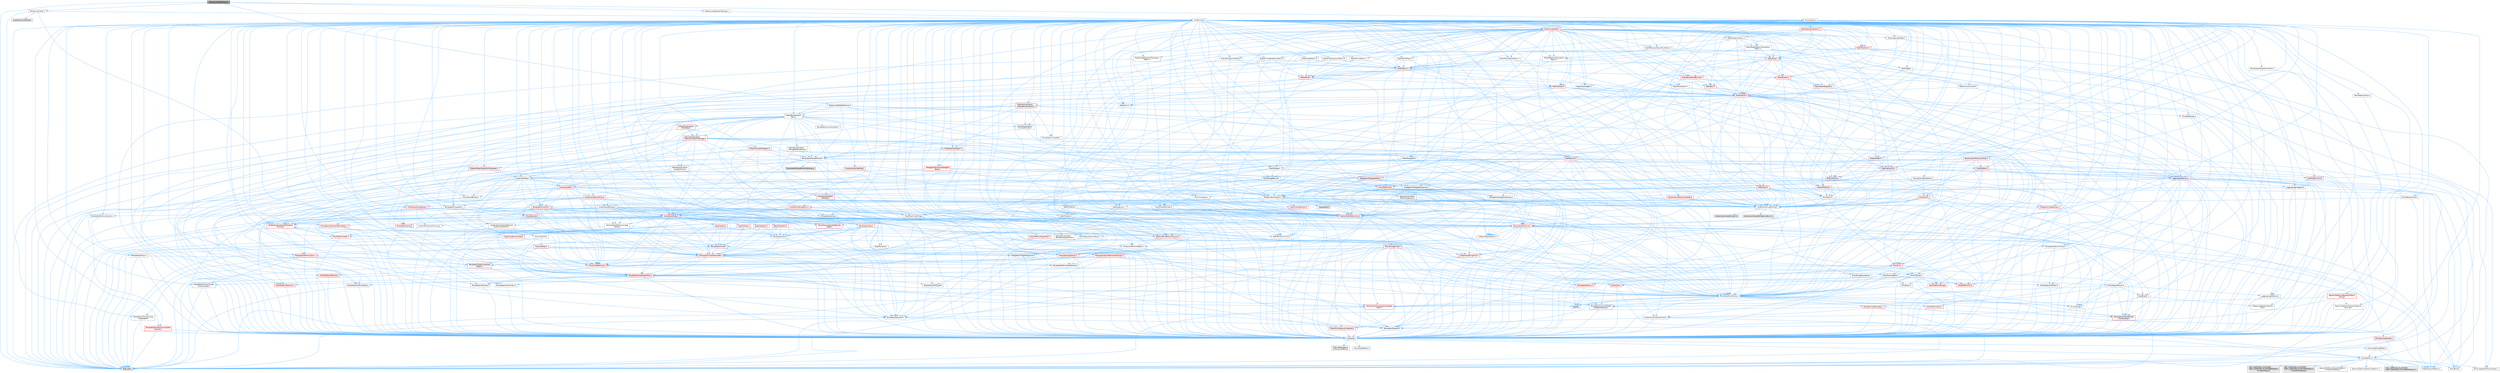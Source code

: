 digraph "MetasoundDataFactory.h"
{
 // INTERACTIVE_SVG=YES
 // LATEX_PDF_SIZE
  bgcolor="transparent";
  edge [fontname=Helvetica,fontsize=10,labelfontname=Helvetica,labelfontsize=10];
  node [fontname=Helvetica,fontsize=10,shape=box,height=0.2,width=0.4];
  Node1 [id="Node000001",label="MetasoundDataFactory.h",height=0.2,width=0.4,color="gray40", fillcolor="grey60", style="filled", fontcolor="black",tooltip=" "];
  Node1 -> Node2 [id="edge1_Node000001_Node000002",color="steelblue1",style="solid",tooltip=" "];
  Node2 [id="Node000002",label="MetasoundDataReference.h",height=0.2,width=0.4,color="grey40", fillcolor="white", style="filled",URL="$dc/d67/MetasoundDataReference_8h.html",tooltip=" "];
  Node2 -> Node3 [id="edge2_Node000002_Node000003",color="steelblue1",style="solid",tooltip=" "];
  Node3 [id="Node000003",label="type_traits",height=0.2,width=0.4,color="grey60", fillcolor="#E0E0E0", style="filled",tooltip=" "];
  Node2 -> Node4 [id="edge3_Node000002_Node000004",color="steelblue1",style="solid",tooltip=" "];
  Node4 [id="Node000004",label="Containers/UnrealString.h",height=0.2,width=0.4,color="grey40", fillcolor="white", style="filled",URL="$d5/dba/UnrealString_8h.html",tooltip=" "];
  Node4 -> Node5 [id="edge4_Node000004_Node000005",color="steelblue1",style="solid",tooltip=" "];
  Node5 [id="Node000005",label="Containers/UnrealStringIncludes.h.inl",height=0.2,width=0.4,color="grey60", fillcolor="#E0E0E0", style="filled",tooltip=" "];
  Node4 -> Node6 [id="edge5_Node000004_Node000006",color="steelblue1",style="solid",tooltip=" "];
  Node6 [id="Node000006",label="Containers/UnrealString.h.inl",height=0.2,width=0.4,color="grey60", fillcolor="#E0E0E0", style="filled",tooltip=" "];
  Node4 -> Node7 [id="edge6_Node000004_Node000007",color="steelblue1",style="solid",tooltip=" "];
  Node7 [id="Node000007",label="Misc/StringFormatArg.h",height=0.2,width=0.4,color="grey40", fillcolor="white", style="filled",URL="$d2/d16/StringFormatArg_8h.html",tooltip=" "];
  Node7 -> Node8 [id="edge7_Node000007_Node000008",color="steelblue1",style="solid",tooltip=" "];
  Node8 [id="Node000008",label="Containers/ContainersFwd.h",height=0.2,width=0.4,color="grey40", fillcolor="white", style="filled",URL="$d4/d0a/ContainersFwd_8h.html",tooltip=" "];
  Node8 -> Node9 [id="edge8_Node000008_Node000009",color="steelblue1",style="solid",tooltip=" "];
  Node9 [id="Node000009",label="HAL/Platform.h",height=0.2,width=0.4,color="grey40", fillcolor="white", style="filled",URL="$d9/dd0/Platform_8h.html",tooltip=" "];
  Node9 -> Node10 [id="edge9_Node000009_Node000010",color="steelblue1",style="solid",tooltip=" "];
  Node10 [id="Node000010",label="Misc/Build.h",height=0.2,width=0.4,color="grey40", fillcolor="white", style="filled",URL="$d3/dbb/Build_8h.html",tooltip=" "];
  Node9 -> Node11 [id="edge10_Node000009_Node000011",color="steelblue1",style="solid",tooltip=" "];
  Node11 [id="Node000011",label="Misc/LargeWorldCoordinates.h",height=0.2,width=0.4,color="grey40", fillcolor="white", style="filled",URL="$d2/dcb/LargeWorldCoordinates_8h.html",tooltip=" "];
  Node9 -> Node3 [id="edge11_Node000009_Node000003",color="steelblue1",style="solid",tooltip=" "];
  Node9 -> Node12 [id="edge12_Node000009_Node000012",color="steelblue1",style="solid",tooltip=" "];
  Node12 [id="Node000012",label="PreprocessorHelpers.h",height=0.2,width=0.4,color="grey40", fillcolor="white", style="filled",URL="$db/ddb/PreprocessorHelpers_8h.html",tooltip=" "];
  Node9 -> Node13 [id="edge13_Node000009_Node000013",color="steelblue1",style="solid",tooltip=" "];
  Node13 [id="Node000013",label="UBT_COMPILED_PLATFORM\l/UBT_COMPILED_PLATFORMPlatform\lCompilerPreSetup.h",height=0.2,width=0.4,color="grey60", fillcolor="#E0E0E0", style="filled",tooltip=" "];
  Node9 -> Node14 [id="edge14_Node000009_Node000014",color="steelblue1",style="solid",tooltip=" "];
  Node14 [id="Node000014",label="GenericPlatform/GenericPlatform\lCompilerPreSetup.h",height=0.2,width=0.4,color="grey40", fillcolor="white", style="filled",URL="$d9/dc8/GenericPlatformCompilerPreSetup_8h.html",tooltip=" "];
  Node9 -> Node15 [id="edge15_Node000009_Node000015",color="steelblue1",style="solid",tooltip=" "];
  Node15 [id="Node000015",label="GenericPlatform/GenericPlatform.h",height=0.2,width=0.4,color="grey40", fillcolor="white", style="filled",URL="$d6/d84/GenericPlatform_8h.html",tooltip=" "];
  Node9 -> Node16 [id="edge16_Node000009_Node000016",color="steelblue1",style="solid",tooltip=" "];
  Node16 [id="Node000016",label="UBT_COMPILED_PLATFORM\l/UBT_COMPILED_PLATFORMPlatform.h",height=0.2,width=0.4,color="grey60", fillcolor="#E0E0E0", style="filled",tooltip=" "];
  Node9 -> Node17 [id="edge17_Node000009_Node000017",color="steelblue1",style="solid",tooltip=" "];
  Node17 [id="Node000017",label="UBT_COMPILED_PLATFORM\l/UBT_COMPILED_PLATFORMPlatform\lCompilerSetup.h",height=0.2,width=0.4,color="grey60", fillcolor="#E0E0E0", style="filled",tooltip=" "];
  Node8 -> Node18 [id="edge18_Node000008_Node000018",color="steelblue1",style="solid",tooltip=" "];
  Node18 [id="Node000018",label="CoreTypes.h",height=0.2,width=0.4,color="grey40", fillcolor="white", style="filled",URL="$dc/dec/CoreTypes_8h.html",tooltip=" "];
  Node18 -> Node9 [id="edge19_Node000018_Node000009",color="steelblue1",style="solid",tooltip=" "];
  Node18 -> Node19 [id="edge20_Node000018_Node000019",color="steelblue1",style="solid",tooltip=" "];
  Node19 [id="Node000019",label="ProfilingDebugging\l/UMemoryDefines.h",height=0.2,width=0.4,color="grey40", fillcolor="white", style="filled",URL="$d2/da2/UMemoryDefines_8h.html",tooltip=" "];
  Node18 -> Node20 [id="edge21_Node000018_Node000020",color="steelblue1",style="solid",tooltip=" "];
  Node20 [id="Node000020",label="Misc/CoreMiscDefines.h",height=0.2,width=0.4,color="grey40", fillcolor="white", style="filled",URL="$da/d38/CoreMiscDefines_8h.html",tooltip=" "];
  Node20 -> Node9 [id="edge22_Node000020_Node000009",color="steelblue1",style="solid",tooltip=" "];
  Node20 -> Node12 [id="edge23_Node000020_Node000012",color="steelblue1",style="solid",tooltip=" "];
  Node18 -> Node21 [id="edge24_Node000018_Node000021",color="steelblue1",style="solid",tooltip=" "];
  Node21 [id="Node000021",label="Misc/CoreDefines.h",height=0.2,width=0.4,color="grey40", fillcolor="white", style="filled",URL="$d3/dd2/CoreDefines_8h.html",tooltip=" "];
  Node8 -> Node22 [id="edge25_Node000008_Node000022",color="steelblue1",style="solid",tooltip=" "];
  Node22 [id="Node000022",label="Traits/IsContiguousContainer.h",height=0.2,width=0.4,color="red", fillcolor="#FFF0F0", style="filled",URL="$d5/d3c/IsContiguousContainer_8h.html",tooltip=" "];
  Node22 -> Node18 [id="edge26_Node000022_Node000018",color="steelblue1",style="solid",tooltip=" "];
  Node2 -> Node9 [id="edge27_Node000002_Node000009",color="steelblue1",style="solid",tooltip=" "];
  Node2 -> Node25 [id="edge28_Node000002_Node000025",color="steelblue1",style="solid",tooltip=" "];
  Node25 [id="Node000025",label="Internationalization\l/Text.h",height=0.2,width=0.4,color="grey40", fillcolor="white", style="filled",URL="$d6/d35/Text_8h.html",tooltip=" "];
  Node25 -> Node18 [id="edge29_Node000025_Node000018",color="steelblue1",style="solid",tooltip=" "];
  Node25 -> Node26 [id="edge30_Node000025_Node000026",color="steelblue1",style="solid",tooltip=" "];
  Node26 [id="Node000026",label="HAL/PlatformAtomics.h",height=0.2,width=0.4,color="red", fillcolor="#FFF0F0", style="filled",URL="$d3/d36/PlatformAtomics_8h.html",tooltip=" "];
  Node26 -> Node18 [id="edge31_Node000026_Node000018",color="steelblue1",style="solid",tooltip=" "];
  Node25 -> Node29 [id="edge32_Node000025_Node000029",color="steelblue1",style="solid",tooltip=" "];
  Node29 [id="Node000029",label="Misc/AssertionMacros.h",height=0.2,width=0.4,color="grey40", fillcolor="white", style="filled",URL="$d0/dfa/AssertionMacros_8h.html",tooltip=" "];
  Node29 -> Node18 [id="edge33_Node000029_Node000018",color="steelblue1",style="solid",tooltip=" "];
  Node29 -> Node9 [id="edge34_Node000029_Node000009",color="steelblue1",style="solid",tooltip=" "];
  Node29 -> Node30 [id="edge35_Node000029_Node000030",color="steelblue1",style="solid",tooltip=" "];
  Node30 [id="Node000030",label="HAL/PlatformMisc.h",height=0.2,width=0.4,color="red", fillcolor="#FFF0F0", style="filled",URL="$d0/df5/PlatformMisc_8h.html",tooltip=" "];
  Node30 -> Node18 [id="edge36_Node000030_Node000018",color="steelblue1",style="solid",tooltip=" "];
  Node29 -> Node12 [id="edge37_Node000029_Node000012",color="steelblue1",style="solid",tooltip=" "];
  Node29 -> Node59 [id="edge38_Node000029_Node000059",color="steelblue1",style="solid",tooltip=" "];
  Node59 [id="Node000059",label="Templates/EnableIf.h",height=0.2,width=0.4,color="grey40", fillcolor="white", style="filled",URL="$d7/d60/EnableIf_8h.html",tooltip=" "];
  Node59 -> Node18 [id="edge39_Node000059_Node000018",color="steelblue1",style="solid",tooltip=" "];
  Node29 -> Node60 [id="edge40_Node000029_Node000060",color="steelblue1",style="solid",tooltip=" "];
  Node60 [id="Node000060",label="Templates/IsArrayOrRefOf\lTypeByPredicate.h",height=0.2,width=0.4,color="grey40", fillcolor="white", style="filled",URL="$d6/da1/IsArrayOrRefOfTypeByPredicate_8h.html",tooltip=" "];
  Node60 -> Node18 [id="edge41_Node000060_Node000018",color="steelblue1",style="solid",tooltip=" "];
  Node29 -> Node61 [id="edge42_Node000029_Node000061",color="steelblue1",style="solid",tooltip=" "];
  Node61 [id="Node000061",label="Templates/IsValidVariadic\lFunctionArg.h",height=0.2,width=0.4,color="red", fillcolor="#FFF0F0", style="filled",URL="$d0/dc8/IsValidVariadicFunctionArg_8h.html",tooltip=" "];
  Node61 -> Node18 [id="edge43_Node000061_Node000018",color="steelblue1",style="solid",tooltip=" "];
  Node61 -> Node3 [id="edge44_Node000061_Node000003",color="steelblue1",style="solid",tooltip=" "];
  Node29 -> Node63 [id="edge45_Node000029_Node000063",color="steelblue1",style="solid",tooltip=" "];
  Node63 [id="Node000063",label="Traits/IsCharEncodingCompatible\lWith.h",height=0.2,width=0.4,color="red", fillcolor="#FFF0F0", style="filled",URL="$df/dd1/IsCharEncodingCompatibleWith_8h.html",tooltip=" "];
  Node63 -> Node3 [id="edge46_Node000063_Node000003",color="steelblue1",style="solid",tooltip=" "];
  Node29 -> Node65 [id="edge47_Node000029_Node000065",color="steelblue1",style="solid",tooltip=" "];
  Node65 [id="Node000065",label="Misc/VarArgs.h",height=0.2,width=0.4,color="grey40", fillcolor="white", style="filled",URL="$d5/d6f/VarArgs_8h.html",tooltip=" "];
  Node65 -> Node18 [id="edge48_Node000065_Node000018",color="steelblue1",style="solid",tooltip=" "];
  Node29 -> Node66 [id="edge49_Node000029_Node000066",color="steelblue1",style="solid",tooltip=" "];
  Node66 [id="Node000066",label="String/FormatStringSan.h",height=0.2,width=0.4,color="red", fillcolor="#FFF0F0", style="filled",URL="$d3/d8b/FormatStringSan_8h.html",tooltip=" "];
  Node66 -> Node3 [id="edge50_Node000066_Node000003",color="steelblue1",style="solid",tooltip=" "];
  Node66 -> Node18 [id="edge51_Node000066_Node000018",color="steelblue1",style="solid",tooltip=" "];
  Node66 -> Node67 [id="edge52_Node000066_Node000067",color="steelblue1",style="solid",tooltip=" "];
  Node67 [id="Node000067",label="Templates/Requires.h",height=0.2,width=0.4,color="grey40", fillcolor="white", style="filled",URL="$dc/d96/Requires_8h.html",tooltip=" "];
  Node67 -> Node59 [id="edge53_Node000067_Node000059",color="steelblue1",style="solid",tooltip=" "];
  Node67 -> Node3 [id="edge54_Node000067_Node000003",color="steelblue1",style="solid",tooltip=" "];
  Node66 -> Node61 [id="edge55_Node000066_Node000061",color="steelblue1",style="solid",tooltip=" "];
  Node66 -> Node8 [id="edge56_Node000066_Node000008",color="steelblue1",style="solid",tooltip=" "];
  Node29 -> Node72 [id="edge57_Node000029_Node000072",color="steelblue1",style="solid",tooltip=" "];
  Node72 [id="Node000072",label="atomic",height=0.2,width=0.4,color="grey60", fillcolor="#E0E0E0", style="filled",tooltip=" "];
  Node25 -> Node50 [id="edge58_Node000025_Node000050",color="steelblue1",style="solid",tooltip=" "];
  Node50 [id="Node000050",label="Misc/EnumClassFlags.h",height=0.2,width=0.4,color="grey40", fillcolor="white", style="filled",URL="$d8/de7/EnumClassFlags_8h.html",tooltip=" "];
  Node25 -> Node73 [id="edge59_Node000025_Node000073",color="steelblue1",style="solid",tooltip=" "];
  Node73 [id="Node000073",label="Templates/UnrealTypeTraits.h",height=0.2,width=0.4,color="red", fillcolor="#FFF0F0", style="filled",URL="$d2/d2d/UnrealTypeTraits_8h.html",tooltip=" "];
  Node73 -> Node18 [id="edge60_Node000073_Node000018",color="steelblue1",style="solid",tooltip=" "];
  Node73 -> Node74 [id="edge61_Node000073_Node000074",color="steelblue1",style="solid",tooltip=" "];
  Node74 [id="Node000074",label="Templates/IsPointer.h",height=0.2,width=0.4,color="grey40", fillcolor="white", style="filled",URL="$d7/d05/IsPointer_8h.html",tooltip=" "];
  Node74 -> Node18 [id="edge62_Node000074_Node000018",color="steelblue1",style="solid",tooltip=" "];
  Node73 -> Node29 [id="edge63_Node000073_Node000029",color="steelblue1",style="solid",tooltip=" "];
  Node73 -> Node75 [id="edge64_Node000073_Node000075",color="steelblue1",style="solid",tooltip=" "];
  Node75 [id="Node000075",label="Templates/AndOrNot.h",height=0.2,width=0.4,color="grey40", fillcolor="white", style="filled",URL="$db/d0a/AndOrNot_8h.html",tooltip=" "];
  Node75 -> Node18 [id="edge65_Node000075_Node000018",color="steelblue1",style="solid",tooltip=" "];
  Node73 -> Node59 [id="edge66_Node000073_Node000059",color="steelblue1",style="solid",tooltip=" "];
  Node73 -> Node76 [id="edge67_Node000073_Node000076",color="steelblue1",style="solid",tooltip=" "];
  Node76 [id="Node000076",label="Templates/IsArithmetic.h",height=0.2,width=0.4,color="grey40", fillcolor="white", style="filled",URL="$d2/d5d/IsArithmetic_8h.html",tooltip=" "];
  Node76 -> Node18 [id="edge68_Node000076_Node000018",color="steelblue1",style="solid",tooltip=" "];
  Node73 -> Node78 [id="edge69_Node000073_Node000078",color="steelblue1",style="solid",tooltip=" "];
  Node78 [id="Node000078",label="Templates/IsPODType.h",height=0.2,width=0.4,color="grey40", fillcolor="white", style="filled",URL="$d7/db1/IsPODType_8h.html",tooltip=" "];
  Node78 -> Node18 [id="edge70_Node000078_Node000018",color="steelblue1",style="solid",tooltip=" "];
  Node73 -> Node79 [id="edge71_Node000073_Node000079",color="steelblue1",style="solid",tooltip=" "];
  Node79 [id="Node000079",label="Templates/IsUECoreType.h",height=0.2,width=0.4,color="grey40", fillcolor="white", style="filled",URL="$d1/db8/IsUECoreType_8h.html",tooltip=" "];
  Node79 -> Node18 [id="edge72_Node000079_Node000018",color="steelblue1",style="solid",tooltip=" "];
  Node79 -> Node3 [id="edge73_Node000079_Node000003",color="steelblue1",style="solid",tooltip=" "];
  Node73 -> Node80 [id="edge74_Node000073_Node000080",color="steelblue1",style="solid",tooltip=" "];
  Node80 [id="Node000080",label="Templates/IsTriviallyCopy\lConstructible.h",height=0.2,width=0.4,color="grey40", fillcolor="white", style="filled",URL="$d3/d78/IsTriviallyCopyConstructible_8h.html",tooltip=" "];
  Node80 -> Node18 [id="edge75_Node000080_Node000018",color="steelblue1",style="solid",tooltip=" "];
  Node80 -> Node3 [id="edge76_Node000080_Node000003",color="steelblue1",style="solid",tooltip=" "];
  Node25 -> Node81 [id="edge77_Node000025_Node000081",color="steelblue1",style="solid",tooltip=" "];
  Node81 [id="Node000081",label="Containers/Array.h",height=0.2,width=0.4,color="red", fillcolor="#FFF0F0", style="filled",URL="$df/dd0/Array_8h.html",tooltip=" "];
  Node81 -> Node18 [id="edge78_Node000081_Node000018",color="steelblue1",style="solid",tooltip=" "];
  Node81 -> Node29 [id="edge79_Node000081_Node000029",color="steelblue1",style="solid",tooltip=" "];
  Node81 -> Node82 [id="edge80_Node000081_Node000082",color="steelblue1",style="solid",tooltip=" "];
  Node82 [id="Node000082",label="Misc/IntrusiveUnsetOptional\lState.h",height=0.2,width=0.4,color="red", fillcolor="#FFF0F0", style="filled",URL="$d2/d0a/IntrusiveUnsetOptionalState_8h.html",tooltip=" "];
  Node81 -> Node84 [id="edge81_Node000081_Node000084",color="steelblue1",style="solid",tooltip=" "];
  Node84 [id="Node000084",label="Misc/ReverseIterate.h",height=0.2,width=0.4,color="red", fillcolor="#FFF0F0", style="filled",URL="$db/de3/ReverseIterate_8h.html",tooltip=" "];
  Node84 -> Node9 [id="edge82_Node000084_Node000009",color="steelblue1",style="solid",tooltip=" "];
  Node81 -> Node86 [id="edge83_Node000081_Node000086",color="steelblue1",style="solid",tooltip=" "];
  Node86 [id="Node000086",label="HAL/UnrealMemory.h",height=0.2,width=0.4,color="red", fillcolor="#FFF0F0", style="filled",URL="$d9/d96/UnrealMemory_8h.html",tooltip=" "];
  Node86 -> Node18 [id="edge84_Node000086_Node000018",color="steelblue1",style="solid",tooltip=" "];
  Node86 -> Node90 [id="edge85_Node000086_Node000090",color="steelblue1",style="solid",tooltip=" "];
  Node90 [id="Node000090",label="HAL/MemoryBase.h",height=0.2,width=0.4,color="grey40", fillcolor="white", style="filled",URL="$d6/d9f/MemoryBase_8h.html",tooltip=" "];
  Node90 -> Node18 [id="edge86_Node000090_Node000018",color="steelblue1",style="solid",tooltip=" "];
  Node90 -> Node26 [id="edge87_Node000090_Node000026",color="steelblue1",style="solid",tooltip=" "];
  Node90 -> Node38 [id="edge88_Node000090_Node000038",color="steelblue1",style="solid",tooltip=" "];
  Node38 [id="Node000038",label="HAL/PlatformCrt.h",height=0.2,width=0.4,color="red", fillcolor="#FFF0F0", style="filled",URL="$d8/d75/PlatformCrt_8h.html",tooltip=" "];
  Node90 -> Node91 [id="edge89_Node000090_Node000091",color="steelblue1",style="solid",tooltip=" "];
  Node91 [id="Node000091",label="Misc/Exec.h",height=0.2,width=0.4,color="grey40", fillcolor="white", style="filled",URL="$de/ddb/Exec_8h.html",tooltip=" "];
  Node91 -> Node18 [id="edge90_Node000091_Node000018",color="steelblue1",style="solid",tooltip=" "];
  Node91 -> Node29 [id="edge91_Node000091_Node000029",color="steelblue1",style="solid",tooltip=" "];
  Node90 -> Node92 [id="edge92_Node000090_Node000092",color="steelblue1",style="solid",tooltip=" "];
  Node92 [id="Node000092",label="Misc/OutputDevice.h",height=0.2,width=0.4,color="grey40", fillcolor="white", style="filled",URL="$d7/d32/OutputDevice_8h.html",tooltip=" "];
  Node92 -> Node34 [id="edge93_Node000092_Node000034",color="steelblue1",style="solid",tooltip=" "];
  Node34 [id="Node000034",label="CoreFwd.h",height=0.2,width=0.4,color="red", fillcolor="#FFF0F0", style="filled",URL="$d1/d1e/CoreFwd_8h.html",tooltip=" "];
  Node34 -> Node18 [id="edge94_Node000034_Node000018",color="steelblue1",style="solid",tooltip=" "];
  Node34 -> Node8 [id="edge95_Node000034_Node000008",color="steelblue1",style="solid",tooltip=" "];
  Node34 -> Node36 [id="edge96_Node000034_Node000036",color="steelblue1",style="solid",tooltip=" "];
  Node36 [id="Node000036",label="UObject/UObjectHierarchy\lFwd.h",height=0.2,width=0.4,color="grey40", fillcolor="white", style="filled",URL="$d3/d13/UObjectHierarchyFwd_8h.html",tooltip=" "];
  Node92 -> Node18 [id="edge97_Node000092_Node000018",color="steelblue1",style="solid",tooltip=" "];
  Node92 -> Node93 [id="edge98_Node000092_Node000093",color="steelblue1",style="solid",tooltip=" "];
  Node93 [id="Node000093",label="Logging/LogVerbosity.h",height=0.2,width=0.4,color="grey40", fillcolor="white", style="filled",URL="$d2/d8f/LogVerbosity_8h.html",tooltip=" "];
  Node93 -> Node18 [id="edge99_Node000093_Node000018",color="steelblue1",style="solid",tooltip=" "];
  Node92 -> Node65 [id="edge100_Node000092_Node000065",color="steelblue1",style="solid",tooltip=" "];
  Node92 -> Node60 [id="edge101_Node000092_Node000060",color="steelblue1",style="solid",tooltip=" "];
  Node92 -> Node61 [id="edge102_Node000092_Node000061",color="steelblue1",style="solid",tooltip=" "];
  Node92 -> Node63 [id="edge103_Node000092_Node000063",color="steelblue1",style="solid",tooltip=" "];
  Node90 -> Node94 [id="edge104_Node000090_Node000094",color="steelblue1",style="solid",tooltip=" "];
  Node94 [id="Node000094",label="Templates/Atomic.h",height=0.2,width=0.4,color="red", fillcolor="#FFF0F0", style="filled",URL="$d3/d91/Atomic_8h.html",tooltip=" "];
  Node94 -> Node72 [id="edge105_Node000094_Node000072",color="steelblue1",style="solid",tooltip=" "];
  Node86 -> Node101 [id="edge106_Node000086_Node000101",color="steelblue1",style="solid",tooltip=" "];
  Node101 [id="Node000101",label="HAL/PlatformMemory.h",height=0.2,width=0.4,color="red", fillcolor="#FFF0F0", style="filled",URL="$de/d68/PlatformMemory_8h.html",tooltip=" "];
  Node101 -> Node18 [id="edge107_Node000101_Node000018",color="steelblue1",style="solid",tooltip=" "];
  Node86 -> Node74 [id="edge108_Node000086_Node000074",color="steelblue1",style="solid",tooltip=" "];
  Node81 -> Node73 [id="edge109_Node000081_Node000073",color="steelblue1",style="solid",tooltip=" "];
  Node81 -> Node104 [id="edge110_Node000081_Node000104",color="steelblue1",style="solid",tooltip=" "];
  Node104 [id="Node000104",label="Templates/UnrealTemplate.h",height=0.2,width=0.4,color="red", fillcolor="#FFF0F0", style="filled",URL="$d4/d24/UnrealTemplate_8h.html",tooltip=" "];
  Node104 -> Node18 [id="edge111_Node000104_Node000018",color="steelblue1",style="solid",tooltip=" "];
  Node104 -> Node74 [id="edge112_Node000104_Node000074",color="steelblue1",style="solid",tooltip=" "];
  Node104 -> Node86 [id="edge113_Node000104_Node000086",color="steelblue1",style="solid",tooltip=" "];
  Node104 -> Node73 [id="edge114_Node000104_Node000073",color="steelblue1",style="solid",tooltip=" "];
  Node104 -> Node107 [id="edge115_Node000104_Node000107",color="steelblue1",style="solid",tooltip=" "];
  Node107 [id="Node000107",label="Templates/RemoveReference.h",height=0.2,width=0.4,color="grey40", fillcolor="white", style="filled",URL="$da/dbe/RemoveReference_8h.html",tooltip=" "];
  Node107 -> Node18 [id="edge116_Node000107_Node000018",color="steelblue1",style="solid",tooltip=" "];
  Node104 -> Node67 [id="edge117_Node000104_Node000067",color="steelblue1",style="solid",tooltip=" "];
  Node104 -> Node108 [id="edge118_Node000104_Node000108",color="steelblue1",style="solid",tooltip=" "];
  Node108 [id="Node000108",label="Templates/TypeCompatible\lBytes.h",height=0.2,width=0.4,color="red", fillcolor="#FFF0F0", style="filled",URL="$df/d0a/TypeCompatibleBytes_8h.html",tooltip=" "];
  Node108 -> Node18 [id="edge119_Node000108_Node000018",color="steelblue1",style="solid",tooltip=" "];
  Node108 -> Node3 [id="edge120_Node000108_Node000003",color="steelblue1",style="solid",tooltip=" "];
  Node104 -> Node22 [id="edge121_Node000104_Node000022",color="steelblue1",style="solid",tooltip=" "];
  Node104 -> Node3 [id="edge122_Node000104_Node000003",color="steelblue1",style="solid",tooltip=" "];
  Node81 -> Node110 [id="edge123_Node000081_Node000110",color="steelblue1",style="solid",tooltip=" "];
  Node110 [id="Node000110",label="Containers/AllowShrinking.h",height=0.2,width=0.4,color="grey40", fillcolor="white", style="filled",URL="$d7/d1a/AllowShrinking_8h.html",tooltip=" "];
  Node110 -> Node18 [id="edge124_Node000110_Node000018",color="steelblue1",style="solid",tooltip=" "];
  Node81 -> Node111 [id="edge125_Node000081_Node000111",color="steelblue1",style="solid",tooltip=" "];
  Node111 [id="Node000111",label="Containers/ContainerAllocation\lPolicies.h",height=0.2,width=0.4,color="red", fillcolor="#FFF0F0", style="filled",URL="$d7/dff/ContainerAllocationPolicies_8h.html",tooltip=" "];
  Node111 -> Node18 [id="edge126_Node000111_Node000018",color="steelblue1",style="solid",tooltip=" "];
  Node111 -> Node111 [id="edge127_Node000111_Node000111",color="steelblue1",style="solid",tooltip=" "];
  Node111 -> Node113 [id="edge128_Node000111_Node000113",color="steelblue1",style="solid",tooltip=" "];
  Node113 [id="Node000113",label="HAL/PlatformMath.h",height=0.2,width=0.4,color="red", fillcolor="#FFF0F0", style="filled",URL="$dc/d53/PlatformMath_8h.html",tooltip=" "];
  Node113 -> Node18 [id="edge129_Node000113_Node000018",color="steelblue1",style="solid",tooltip=" "];
  Node111 -> Node86 [id="edge130_Node000111_Node000086",color="steelblue1",style="solid",tooltip=" "];
  Node111 -> Node48 [id="edge131_Node000111_Node000048",color="steelblue1",style="solid",tooltip=" "];
  Node48 [id="Node000048",label="Math/NumericLimits.h",height=0.2,width=0.4,color="grey40", fillcolor="white", style="filled",URL="$df/d1b/NumericLimits_8h.html",tooltip=" "];
  Node48 -> Node18 [id="edge132_Node000048_Node000018",color="steelblue1",style="solid",tooltip=" "];
  Node111 -> Node29 [id="edge133_Node000111_Node000029",color="steelblue1",style="solid",tooltip=" "];
  Node111 -> Node122 [id="edge134_Node000111_Node000122",color="steelblue1",style="solid",tooltip=" "];
  Node122 [id="Node000122",label="Templates/MemoryOps.h",height=0.2,width=0.4,color="red", fillcolor="#FFF0F0", style="filled",URL="$db/dea/MemoryOps_8h.html",tooltip=" "];
  Node122 -> Node18 [id="edge135_Node000122_Node000018",color="steelblue1",style="solid",tooltip=" "];
  Node122 -> Node86 [id="edge136_Node000122_Node000086",color="steelblue1",style="solid",tooltip=" "];
  Node122 -> Node99 [id="edge137_Node000122_Node000099",color="steelblue1",style="solid",tooltip=" "];
  Node99 [id="Node000099",label="Templates/IsTriviallyCopy\lAssignable.h",height=0.2,width=0.4,color="grey40", fillcolor="white", style="filled",URL="$d2/df2/IsTriviallyCopyAssignable_8h.html",tooltip=" "];
  Node99 -> Node18 [id="edge138_Node000099_Node000018",color="steelblue1",style="solid",tooltip=" "];
  Node99 -> Node3 [id="edge139_Node000099_Node000003",color="steelblue1",style="solid",tooltip=" "];
  Node122 -> Node80 [id="edge140_Node000122_Node000080",color="steelblue1",style="solid",tooltip=" "];
  Node122 -> Node67 [id="edge141_Node000122_Node000067",color="steelblue1",style="solid",tooltip=" "];
  Node122 -> Node73 [id="edge142_Node000122_Node000073",color="steelblue1",style="solid",tooltip=" "];
  Node122 -> Node3 [id="edge143_Node000122_Node000003",color="steelblue1",style="solid",tooltip=" "];
  Node111 -> Node108 [id="edge144_Node000111_Node000108",color="steelblue1",style="solid",tooltip=" "];
  Node111 -> Node3 [id="edge145_Node000111_Node000003",color="steelblue1",style="solid",tooltip=" "];
  Node81 -> Node123 [id="edge146_Node000081_Node000123",color="steelblue1",style="solid",tooltip=" "];
  Node123 [id="Node000123",label="Containers/ContainerElement\lTypeCompatibility.h",height=0.2,width=0.4,color="grey40", fillcolor="white", style="filled",URL="$df/ddf/ContainerElementTypeCompatibility_8h.html",tooltip=" "];
  Node123 -> Node18 [id="edge147_Node000123_Node000018",color="steelblue1",style="solid",tooltip=" "];
  Node123 -> Node73 [id="edge148_Node000123_Node000073",color="steelblue1",style="solid",tooltip=" "];
  Node81 -> Node124 [id="edge149_Node000081_Node000124",color="steelblue1",style="solid",tooltip=" "];
  Node124 [id="Node000124",label="Serialization/Archive.h",height=0.2,width=0.4,color="red", fillcolor="#FFF0F0", style="filled",URL="$d7/d3b/Archive_8h.html",tooltip=" "];
  Node124 -> Node34 [id="edge150_Node000124_Node000034",color="steelblue1",style="solid",tooltip=" "];
  Node124 -> Node18 [id="edge151_Node000124_Node000018",color="steelblue1",style="solid",tooltip=" "];
  Node124 -> Node125 [id="edge152_Node000124_Node000125",color="steelblue1",style="solid",tooltip=" "];
  Node125 [id="Node000125",label="HAL/PlatformProperties.h",height=0.2,width=0.4,color="red", fillcolor="#FFF0F0", style="filled",URL="$d9/db0/PlatformProperties_8h.html",tooltip=" "];
  Node125 -> Node18 [id="edge153_Node000125_Node000018",color="steelblue1",style="solid",tooltip=" "];
  Node124 -> Node128 [id="edge154_Node000124_Node000128",color="steelblue1",style="solid",tooltip=" "];
  Node128 [id="Node000128",label="Internationalization\l/TextNamespaceFwd.h",height=0.2,width=0.4,color="grey40", fillcolor="white", style="filled",URL="$d8/d97/TextNamespaceFwd_8h.html",tooltip=" "];
  Node128 -> Node18 [id="edge155_Node000128_Node000018",color="steelblue1",style="solid",tooltip=" "];
  Node124 -> Node29 [id="edge156_Node000124_Node000029",color="steelblue1",style="solid",tooltip=" "];
  Node124 -> Node10 [id="edge157_Node000124_Node000010",color="steelblue1",style="solid",tooltip=" "];
  Node124 -> Node129 [id="edge158_Node000124_Node000129",color="steelblue1",style="solid",tooltip=" "];
  Node129 [id="Node000129",label="Misc/EngineVersionBase.h",height=0.2,width=0.4,color="grey40", fillcolor="white", style="filled",URL="$d5/d2b/EngineVersionBase_8h.html",tooltip=" "];
  Node129 -> Node18 [id="edge159_Node000129_Node000018",color="steelblue1",style="solid",tooltip=" "];
  Node124 -> Node65 [id="edge160_Node000124_Node000065",color="steelblue1",style="solid",tooltip=" "];
  Node124 -> Node59 [id="edge161_Node000124_Node000059",color="steelblue1",style="solid",tooltip=" "];
  Node124 -> Node60 [id="edge162_Node000124_Node000060",color="steelblue1",style="solid",tooltip=" "];
  Node124 -> Node132 [id="edge163_Node000124_Node000132",color="steelblue1",style="solid",tooltip=" "];
  Node132 [id="Node000132",label="Templates/IsEnumClass.h",height=0.2,width=0.4,color="grey40", fillcolor="white", style="filled",URL="$d7/d15/IsEnumClass_8h.html",tooltip=" "];
  Node132 -> Node18 [id="edge164_Node000132_Node000018",color="steelblue1",style="solid",tooltip=" "];
  Node132 -> Node75 [id="edge165_Node000132_Node000075",color="steelblue1",style="solid",tooltip=" "];
  Node124 -> Node61 [id="edge166_Node000124_Node000061",color="steelblue1",style="solid",tooltip=" "];
  Node124 -> Node104 [id="edge167_Node000124_Node000104",color="steelblue1",style="solid",tooltip=" "];
  Node124 -> Node63 [id="edge168_Node000124_Node000063",color="steelblue1",style="solid",tooltip=" "];
  Node124 -> Node133 [id="edge169_Node000124_Node000133",color="steelblue1",style="solid",tooltip=" "];
  Node133 [id="Node000133",label="UObject/ObjectVersion.h",height=0.2,width=0.4,color="grey40", fillcolor="white", style="filled",URL="$da/d63/ObjectVersion_8h.html",tooltip=" "];
  Node133 -> Node18 [id="edge170_Node000133_Node000018",color="steelblue1",style="solid",tooltip=" "];
  Node81 -> Node134 [id="edge171_Node000081_Node000134",color="steelblue1",style="solid",tooltip=" "];
  Node134 [id="Node000134",label="Serialization/MemoryImage\lWriter.h",height=0.2,width=0.4,color="grey40", fillcolor="white", style="filled",URL="$d0/d08/MemoryImageWriter_8h.html",tooltip=" "];
  Node134 -> Node18 [id="edge172_Node000134_Node000018",color="steelblue1",style="solid",tooltip=" "];
  Node134 -> Node135 [id="edge173_Node000134_Node000135",color="steelblue1",style="solid",tooltip=" "];
  Node135 [id="Node000135",label="Serialization/MemoryLayout.h",height=0.2,width=0.4,color="red", fillcolor="#FFF0F0", style="filled",URL="$d7/d66/MemoryLayout_8h.html",tooltip=" "];
  Node135 -> Node138 [id="edge174_Node000135_Node000138",color="steelblue1",style="solid",tooltip=" "];
  Node138 [id="Node000138",label="Containers/EnumAsByte.h",height=0.2,width=0.4,color="grey40", fillcolor="white", style="filled",URL="$d6/d9a/EnumAsByte_8h.html",tooltip=" "];
  Node138 -> Node18 [id="edge175_Node000138_Node000018",color="steelblue1",style="solid",tooltip=" "];
  Node138 -> Node78 [id="edge176_Node000138_Node000078",color="steelblue1",style="solid",tooltip=" "];
  Node138 -> Node139 [id="edge177_Node000138_Node000139",color="steelblue1",style="solid",tooltip=" "];
  Node139 [id="Node000139",label="Templates/TypeHash.h",height=0.2,width=0.4,color="red", fillcolor="#FFF0F0", style="filled",URL="$d1/d62/TypeHash_8h.html",tooltip=" "];
  Node139 -> Node18 [id="edge178_Node000139_Node000018",color="steelblue1",style="solid",tooltip=" "];
  Node139 -> Node67 [id="edge179_Node000139_Node000067",color="steelblue1",style="solid",tooltip=" "];
  Node139 -> Node140 [id="edge180_Node000139_Node000140",color="steelblue1",style="solid",tooltip=" "];
  Node140 [id="Node000140",label="Misc/Crc.h",height=0.2,width=0.4,color="red", fillcolor="#FFF0F0", style="filled",URL="$d4/dd2/Crc_8h.html",tooltip=" "];
  Node140 -> Node18 [id="edge181_Node000140_Node000018",color="steelblue1",style="solid",tooltip=" "];
  Node140 -> Node88 [id="edge182_Node000140_Node000088",color="steelblue1",style="solid",tooltip=" "];
  Node88 [id="Node000088",label="HAL/PlatformString.h",height=0.2,width=0.4,color="red", fillcolor="#FFF0F0", style="filled",URL="$db/db5/PlatformString_8h.html",tooltip=" "];
  Node88 -> Node18 [id="edge183_Node000088_Node000018",color="steelblue1",style="solid",tooltip=" "];
  Node140 -> Node29 [id="edge184_Node000140_Node000029",color="steelblue1",style="solid",tooltip=" "];
  Node140 -> Node141 [id="edge185_Node000140_Node000141",color="steelblue1",style="solid",tooltip=" "];
  Node141 [id="Node000141",label="Misc/CString.h",height=0.2,width=0.4,color="grey40", fillcolor="white", style="filled",URL="$d2/d49/CString_8h.html",tooltip=" "];
  Node141 -> Node18 [id="edge186_Node000141_Node000018",color="steelblue1",style="solid",tooltip=" "];
  Node141 -> Node38 [id="edge187_Node000141_Node000038",color="steelblue1",style="solid",tooltip=" "];
  Node141 -> Node88 [id="edge188_Node000141_Node000088",color="steelblue1",style="solid",tooltip=" "];
  Node141 -> Node29 [id="edge189_Node000141_Node000029",color="steelblue1",style="solid",tooltip=" "];
  Node141 -> Node142 [id="edge190_Node000141_Node000142",color="steelblue1",style="solid",tooltip=" "];
  Node142 [id="Node000142",label="Misc/Char.h",height=0.2,width=0.4,color="red", fillcolor="#FFF0F0", style="filled",URL="$d0/d58/Char_8h.html",tooltip=" "];
  Node142 -> Node18 [id="edge191_Node000142_Node000018",color="steelblue1",style="solid",tooltip=" "];
  Node142 -> Node3 [id="edge192_Node000142_Node000003",color="steelblue1",style="solid",tooltip=" "];
  Node141 -> Node65 [id="edge193_Node000141_Node000065",color="steelblue1",style="solid",tooltip=" "];
  Node141 -> Node60 [id="edge194_Node000141_Node000060",color="steelblue1",style="solid",tooltip=" "];
  Node141 -> Node61 [id="edge195_Node000141_Node000061",color="steelblue1",style="solid",tooltip=" "];
  Node141 -> Node63 [id="edge196_Node000141_Node000063",color="steelblue1",style="solid",tooltip=" "];
  Node140 -> Node142 [id="edge197_Node000140_Node000142",color="steelblue1",style="solid",tooltip=" "];
  Node140 -> Node73 [id="edge198_Node000140_Node000073",color="steelblue1",style="solid",tooltip=" "];
  Node139 -> Node3 [id="edge199_Node000139_Node000003",color="steelblue1",style="solid",tooltip=" "];
  Node135 -> Node32 [id="edge200_Node000135_Node000032",color="steelblue1",style="solid",tooltip=" "];
  Node32 [id="Node000032",label="Containers/StringFwd.h",height=0.2,width=0.4,color="red", fillcolor="#FFF0F0", style="filled",URL="$df/d37/StringFwd_8h.html",tooltip=" "];
  Node32 -> Node18 [id="edge201_Node000032_Node000018",color="steelblue1",style="solid",tooltip=" "];
  Node32 -> Node22 [id="edge202_Node000032_Node000022",color="steelblue1",style="solid",tooltip=" "];
  Node135 -> Node86 [id="edge203_Node000135_Node000086",color="steelblue1",style="solid",tooltip=" "];
  Node135 -> Node59 [id="edge204_Node000135_Node000059",color="steelblue1",style="solid",tooltip=" "];
  Node135 -> Node104 [id="edge205_Node000135_Node000104",color="steelblue1",style="solid",tooltip=" "];
  Node81 -> Node148 [id="edge206_Node000081_Node000148",color="steelblue1",style="solid",tooltip=" "];
  Node148 [id="Node000148",label="Algo/Heapify.h",height=0.2,width=0.4,color="red", fillcolor="#FFF0F0", style="filled",URL="$d0/d2a/Heapify_8h.html",tooltip=" "];
  Node148 -> Node149 [id="edge207_Node000148_Node000149",color="steelblue1",style="solid",tooltip=" "];
  Node149 [id="Node000149",label="Algo/Impl/BinaryHeap.h",height=0.2,width=0.4,color="red", fillcolor="#FFF0F0", style="filled",URL="$d7/da3/Algo_2Impl_2BinaryHeap_8h.html",tooltip=" "];
  Node149 -> Node150 [id="edge208_Node000149_Node000150",color="steelblue1",style="solid",tooltip=" "];
  Node150 [id="Node000150",label="Templates/Invoke.h",height=0.2,width=0.4,color="red", fillcolor="#FFF0F0", style="filled",URL="$d7/deb/Invoke_8h.html",tooltip=" "];
  Node150 -> Node18 [id="edge209_Node000150_Node000018",color="steelblue1",style="solid",tooltip=" "];
  Node150 -> Node104 [id="edge210_Node000150_Node000104",color="steelblue1",style="solid",tooltip=" "];
  Node150 -> Node3 [id="edge211_Node000150_Node000003",color="steelblue1",style="solid",tooltip=" "];
  Node149 -> Node3 [id="edge212_Node000149_Node000003",color="steelblue1",style="solid",tooltip=" "];
  Node148 -> Node150 [id="edge213_Node000148_Node000150",color="steelblue1",style="solid",tooltip=" "];
  Node148 -> Node155 [id="edge214_Node000148_Node000155",color="steelblue1",style="solid",tooltip=" "];
  Node155 [id="Node000155",label="Templates/Less.h",height=0.2,width=0.4,color="grey40", fillcolor="white", style="filled",URL="$de/dc8/Less_8h.html",tooltip=" "];
  Node155 -> Node18 [id="edge215_Node000155_Node000018",color="steelblue1",style="solid",tooltip=" "];
  Node155 -> Node104 [id="edge216_Node000155_Node000104",color="steelblue1",style="solid",tooltip=" "];
  Node148 -> Node104 [id="edge217_Node000148_Node000104",color="steelblue1",style="solid",tooltip=" "];
  Node81 -> Node156 [id="edge218_Node000081_Node000156",color="steelblue1",style="solid",tooltip=" "];
  Node156 [id="Node000156",label="Algo/HeapSort.h",height=0.2,width=0.4,color="red", fillcolor="#FFF0F0", style="filled",URL="$d3/d92/HeapSort_8h.html",tooltip=" "];
  Node156 -> Node149 [id="edge219_Node000156_Node000149",color="steelblue1",style="solid",tooltip=" "];
  Node156 -> Node155 [id="edge220_Node000156_Node000155",color="steelblue1",style="solid",tooltip=" "];
  Node156 -> Node104 [id="edge221_Node000156_Node000104",color="steelblue1",style="solid",tooltip=" "];
  Node81 -> Node157 [id="edge222_Node000081_Node000157",color="steelblue1",style="solid",tooltip=" "];
  Node157 [id="Node000157",label="Algo/IsHeap.h",height=0.2,width=0.4,color="red", fillcolor="#FFF0F0", style="filled",URL="$de/d32/IsHeap_8h.html",tooltip=" "];
  Node157 -> Node149 [id="edge223_Node000157_Node000149",color="steelblue1",style="solid",tooltip=" "];
  Node157 -> Node150 [id="edge224_Node000157_Node000150",color="steelblue1",style="solid",tooltip=" "];
  Node157 -> Node155 [id="edge225_Node000157_Node000155",color="steelblue1",style="solid",tooltip=" "];
  Node157 -> Node104 [id="edge226_Node000157_Node000104",color="steelblue1",style="solid",tooltip=" "];
  Node81 -> Node149 [id="edge227_Node000081_Node000149",color="steelblue1",style="solid",tooltip=" "];
  Node81 -> Node158 [id="edge228_Node000081_Node000158",color="steelblue1",style="solid",tooltip=" "];
  Node158 [id="Node000158",label="Algo/StableSort.h",height=0.2,width=0.4,color="red", fillcolor="#FFF0F0", style="filled",URL="$d7/d3c/StableSort_8h.html",tooltip=" "];
  Node158 -> Node150 [id="edge229_Node000158_Node000150",color="steelblue1",style="solid",tooltip=" "];
  Node158 -> Node155 [id="edge230_Node000158_Node000155",color="steelblue1",style="solid",tooltip=" "];
  Node158 -> Node104 [id="edge231_Node000158_Node000104",color="steelblue1",style="solid",tooltip=" "];
  Node81 -> Node150 [id="edge232_Node000081_Node000150",color="steelblue1",style="solid",tooltip=" "];
  Node81 -> Node155 [id="edge233_Node000081_Node000155",color="steelblue1",style="solid",tooltip=" "];
  Node81 -> Node67 [id="edge234_Node000081_Node000067",color="steelblue1",style="solid",tooltip=" "];
  Node81 -> Node163 [id="edge235_Node000081_Node000163",color="steelblue1",style="solid",tooltip=" "];
  Node163 [id="Node000163",label="Templates/Sorting.h",height=0.2,width=0.4,color="red", fillcolor="#FFF0F0", style="filled",URL="$d3/d9e/Sorting_8h.html",tooltip=" "];
  Node163 -> Node18 [id="edge236_Node000163_Node000018",color="steelblue1",style="solid",tooltip=" "];
  Node163 -> Node113 [id="edge237_Node000163_Node000113",color="steelblue1",style="solid",tooltip=" "];
  Node163 -> Node155 [id="edge238_Node000163_Node000155",color="steelblue1",style="solid",tooltip=" "];
  Node81 -> Node167 [id="edge239_Node000081_Node000167",color="steelblue1",style="solid",tooltip=" "];
  Node167 [id="Node000167",label="Templates/AlignmentTemplates.h",height=0.2,width=0.4,color="red", fillcolor="#FFF0F0", style="filled",URL="$dd/d32/AlignmentTemplates_8h.html",tooltip=" "];
  Node167 -> Node18 [id="edge240_Node000167_Node000018",color="steelblue1",style="solid",tooltip=" "];
  Node167 -> Node74 [id="edge241_Node000167_Node000074",color="steelblue1",style="solid",tooltip=" "];
  Node81 -> Node3 [id="edge242_Node000081_Node000003",color="steelblue1",style="solid",tooltip=" "];
  Node25 -> Node4 [id="edge243_Node000025_Node000004",color="steelblue1",style="solid",tooltip=" "];
  Node25 -> Node168 [id="edge244_Node000025_Node000168",color="steelblue1",style="solid",tooltip=" "];
  Node168 [id="Node000168",label="Containers/SortedMap.h",height=0.2,width=0.4,color="red", fillcolor="#FFF0F0", style="filled",URL="$d1/dcf/SortedMap_8h.html",tooltip=" "];
  Node168 -> Node169 [id="edge245_Node000168_Node000169",color="steelblue1",style="solid",tooltip=" "];
  Node169 [id="Node000169",label="Containers/Map.h",height=0.2,width=0.4,color="grey40", fillcolor="white", style="filled",URL="$df/d79/Map_8h.html",tooltip=" "];
  Node169 -> Node18 [id="edge246_Node000169_Node000018",color="steelblue1",style="solid",tooltip=" "];
  Node169 -> Node170 [id="edge247_Node000169_Node000170",color="steelblue1",style="solid",tooltip=" "];
  Node170 [id="Node000170",label="Algo/Reverse.h",height=0.2,width=0.4,color="grey40", fillcolor="white", style="filled",URL="$d5/d93/Reverse_8h.html",tooltip=" "];
  Node170 -> Node18 [id="edge248_Node000170_Node000018",color="steelblue1",style="solid",tooltip=" "];
  Node170 -> Node104 [id="edge249_Node000170_Node000104",color="steelblue1",style="solid",tooltip=" "];
  Node169 -> Node123 [id="edge250_Node000169_Node000123",color="steelblue1",style="solid",tooltip=" "];
  Node169 -> Node171 [id="edge251_Node000169_Node000171",color="steelblue1",style="solid",tooltip=" "];
  Node171 [id="Node000171",label="Containers/Set.h",height=0.2,width=0.4,color="red", fillcolor="#FFF0F0", style="filled",URL="$d4/d45/Set_8h.html",tooltip=" "];
  Node171 -> Node111 [id="edge252_Node000171_Node000111",color="steelblue1",style="solid",tooltip=" "];
  Node171 -> Node123 [id="edge253_Node000171_Node000123",color="steelblue1",style="solid",tooltip=" "];
  Node171 -> Node173 [id="edge254_Node000171_Node000173",color="steelblue1",style="solid",tooltip=" "];
  Node173 [id="Node000173",label="Containers/SparseArray.h",height=0.2,width=0.4,color="red", fillcolor="#FFF0F0", style="filled",URL="$d5/dbf/SparseArray_8h.html",tooltip=" "];
  Node173 -> Node18 [id="edge255_Node000173_Node000018",color="steelblue1",style="solid",tooltip=" "];
  Node173 -> Node29 [id="edge256_Node000173_Node000029",color="steelblue1",style="solid",tooltip=" "];
  Node173 -> Node86 [id="edge257_Node000173_Node000086",color="steelblue1",style="solid",tooltip=" "];
  Node173 -> Node73 [id="edge258_Node000173_Node000073",color="steelblue1",style="solid",tooltip=" "];
  Node173 -> Node104 [id="edge259_Node000173_Node000104",color="steelblue1",style="solid",tooltip=" "];
  Node173 -> Node111 [id="edge260_Node000173_Node000111",color="steelblue1",style="solid",tooltip=" "];
  Node173 -> Node155 [id="edge261_Node000173_Node000155",color="steelblue1",style="solid",tooltip=" "];
  Node173 -> Node81 [id="edge262_Node000173_Node000081",color="steelblue1",style="solid",tooltip=" "];
  Node173 -> Node166 [id="edge263_Node000173_Node000166",color="steelblue1",style="solid",tooltip=" "];
  Node166 [id="Node000166",label="Math/UnrealMathUtility.h",height=0.2,width=0.4,color="red", fillcolor="#FFF0F0", style="filled",URL="$db/db8/UnrealMathUtility_8h.html",tooltip=" "];
  Node166 -> Node18 [id="edge264_Node000166_Node000018",color="steelblue1",style="solid",tooltip=" "];
  Node166 -> Node29 [id="edge265_Node000166_Node000029",color="steelblue1",style="solid",tooltip=" "];
  Node166 -> Node113 [id="edge266_Node000166_Node000113",color="steelblue1",style="solid",tooltip=" "];
  Node166 -> Node67 [id="edge267_Node000166_Node000067",color="steelblue1",style="solid",tooltip=" "];
  Node173 -> Node174 [id="edge268_Node000173_Node000174",color="steelblue1",style="solid",tooltip=" "];
  Node174 [id="Node000174",label="Containers/ScriptArray.h",height=0.2,width=0.4,color="red", fillcolor="#FFF0F0", style="filled",URL="$dc/daf/ScriptArray_8h.html",tooltip=" "];
  Node174 -> Node18 [id="edge269_Node000174_Node000018",color="steelblue1",style="solid",tooltip=" "];
  Node174 -> Node29 [id="edge270_Node000174_Node000029",color="steelblue1",style="solid",tooltip=" "];
  Node174 -> Node86 [id="edge271_Node000174_Node000086",color="steelblue1",style="solid",tooltip=" "];
  Node174 -> Node110 [id="edge272_Node000174_Node000110",color="steelblue1",style="solid",tooltip=" "];
  Node174 -> Node111 [id="edge273_Node000174_Node000111",color="steelblue1",style="solid",tooltip=" "];
  Node174 -> Node81 [id="edge274_Node000174_Node000081",color="steelblue1",style="solid",tooltip=" "];
  Node173 -> Node175 [id="edge275_Node000173_Node000175",color="steelblue1",style="solid",tooltip=" "];
  Node175 [id="Node000175",label="Containers/BitArray.h",height=0.2,width=0.4,color="grey40", fillcolor="white", style="filled",URL="$d1/de4/BitArray_8h.html",tooltip=" "];
  Node175 -> Node111 [id="edge276_Node000175_Node000111",color="steelblue1",style="solid",tooltip=" "];
  Node175 -> Node18 [id="edge277_Node000175_Node000018",color="steelblue1",style="solid",tooltip=" "];
  Node175 -> Node26 [id="edge278_Node000175_Node000026",color="steelblue1",style="solid",tooltip=" "];
  Node175 -> Node86 [id="edge279_Node000175_Node000086",color="steelblue1",style="solid",tooltip=" "];
  Node175 -> Node166 [id="edge280_Node000175_Node000166",color="steelblue1",style="solid",tooltip=" "];
  Node175 -> Node29 [id="edge281_Node000175_Node000029",color="steelblue1",style="solid",tooltip=" "];
  Node175 -> Node50 [id="edge282_Node000175_Node000050",color="steelblue1",style="solid",tooltip=" "];
  Node175 -> Node124 [id="edge283_Node000175_Node000124",color="steelblue1",style="solid",tooltip=" "];
  Node175 -> Node134 [id="edge284_Node000175_Node000134",color="steelblue1",style="solid",tooltip=" "];
  Node175 -> Node135 [id="edge285_Node000175_Node000135",color="steelblue1",style="solid",tooltip=" "];
  Node175 -> Node59 [id="edge286_Node000175_Node000059",color="steelblue1",style="solid",tooltip=" "];
  Node175 -> Node150 [id="edge287_Node000175_Node000150",color="steelblue1",style="solid",tooltip=" "];
  Node175 -> Node104 [id="edge288_Node000175_Node000104",color="steelblue1",style="solid",tooltip=" "];
  Node175 -> Node73 [id="edge289_Node000175_Node000073",color="steelblue1",style="solid",tooltip=" "];
  Node173 -> Node134 [id="edge290_Node000173_Node000134",color="steelblue1",style="solid",tooltip=" "];
  Node173 -> Node4 [id="edge291_Node000173_Node000004",color="steelblue1",style="solid",tooltip=" "];
  Node173 -> Node82 [id="edge292_Node000173_Node000082",color="steelblue1",style="solid",tooltip=" "];
  Node171 -> Node8 [id="edge293_Node000171_Node000008",color="steelblue1",style="solid",tooltip=" "];
  Node171 -> Node166 [id="edge294_Node000171_Node000166",color="steelblue1",style="solid",tooltip=" "];
  Node171 -> Node29 [id="edge295_Node000171_Node000029",color="steelblue1",style="solid",tooltip=" "];
  Node171 -> Node192 [id="edge296_Node000171_Node000192",color="steelblue1",style="solid",tooltip=" "];
  Node192 [id="Node000192",label="Misc/StructBuilder.h",height=0.2,width=0.4,color="grey40", fillcolor="white", style="filled",URL="$d9/db3/StructBuilder_8h.html",tooltip=" "];
  Node192 -> Node18 [id="edge297_Node000192_Node000018",color="steelblue1",style="solid",tooltip=" "];
  Node192 -> Node166 [id="edge298_Node000192_Node000166",color="steelblue1",style="solid",tooltip=" "];
  Node192 -> Node167 [id="edge299_Node000192_Node000167",color="steelblue1",style="solid",tooltip=" "];
  Node171 -> Node134 [id="edge300_Node000171_Node000134",color="steelblue1",style="solid",tooltip=" "];
  Node171 -> Node193 [id="edge301_Node000171_Node000193",color="steelblue1",style="solid",tooltip=" "];
  Node193 [id="Node000193",label="Templates/Function.h",height=0.2,width=0.4,color="red", fillcolor="#FFF0F0", style="filled",URL="$df/df5/Function_8h.html",tooltip=" "];
  Node193 -> Node18 [id="edge302_Node000193_Node000018",color="steelblue1",style="solid",tooltip=" "];
  Node193 -> Node29 [id="edge303_Node000193_Node000029",color="steelblue1",style="solid",tooltip=" "];
  Node193 -> Node82 [id="edge304_Node000193_Node000082",color="steelblue1",style="solid",tooltip=" "];
  Node193 -> Node86 [id="edge305_Node000193_Node000086",color="steelblue1",style="solid",tooltip=" "];
  Node193 -> Node73 [id="edge306_Node000193_Node000073",color="steelblue1",style="solid",tooltip=" "];
  Node193 -> Node150 [id="edge307_Node000193_Node000150",color="steelblue1",style="solid",tooltip=" "];
  Node193 -> Node104 [id="edge308_Node000193_Node000104",color="steelblue1",style="solid",tooltip=" "];
  Node193 -> Node67 [id="edge309_Node000193_Node000067",color="steelblue1",style="solid",tooltip=" "];
  Node193 -> Node166 [id="edge310_Node000193_Node000166",color="steelblue1",style="solid",tooltip=" "];
  Node193 -> Node3 [id="edge311_Node000193_Node000003",color="steelblue1",style="solid",tooltip=" "];
  Node171 -> Node163 [id="edge312_Node000171_Node000163",color="steelblue1",style="solid",tooltip=" "];
  Node171 -> Node139 [id="edge313_Node000171_Node000139",color="steelblue1",style="solid",tooltip=" "];
  Node171 -> Node104 [id="edge314_Node000171_Node000104",color="steelblue1",style="solid",tooltip=" "];
  Node171 -> Node3 [id="edge315_Node000171_Node000003",color="steelblue1",style="solid",tooltip=" "];
  Node169 -> Node4 [id="edge316_Node000169_Node000004",color="steelblue1",style="solid",tooltip=" "];
  Node169 -> Node29 [id="edge317_Node000169_Node000029",color="steelblue1",style="solid",tooltip=" "];
  Node169 -> Node192 [id="edge318_Node000169_Node000192",color="steelblue1",style="solid",tooltip=" "];
  Node169 -> Node193 [id="edge319_Node000169_Node000193",color="steelblue1",style="solid",tooltip=" "];
  Node169 -> Node163 [id="edge320_Node000169_Node000163",color="steelblue1",style="solid",tooltip=" "];
  Node169 -> Node196 [id="edge321_Node000169_Node000196",color="steelblue1",style="solid",tooltip=" "];
  Node196 [id="Node000196",label="Templates/Tuple.h",height=0.2,width=0.4,color="red", fillcolor="#FFF0F0", style="filled",URL="$d2/d4f/Tuple_8h.html",tooltip=" "];
  Node196 -> Node18 [id="edge322_Node000196_Node000018",color="steelblue1",style="solid",tooltip=" "];
  Node196 -> Node104 [id="edge323_Node000196_Node000104",color="steelblue1",style="solid",tooltip=" "];
  Node196 -> Node197 [id="edge324_Node000196_Node000197",color="steelblue1",style="solid",tooltip=" "];
  Node197 [id="Node000197",label="Delegates/IntegerSequence.h",height=0.2,width=0.4,color="grey40", fillcolor="white", style="filled",URL="$d2/dcc/IntegerSequence_8h.html",tooltip=" "];
  Node197 -> Node18 [id="edge325_Node000197_Node000018",color="steelblue1",style="solid",tooltip=" "];
  Node196 -> Node150 [id="edge326_Node000196_Node000150",color="steelblue1",style="solid",tooltip=" "];
  Node196 -> Node135 [id="edge327_Node000196_Node000135",color="steelblue1",style="solid",tooltip=" "];
  Node196 -> Node67 [id="edge328_Node000196_Node000067",color="steelblue1",style="solid",tooltip=" "];
  Node196 -> Node139 [id="edge329_Node000196_Node000139",color="steelblue1",style="solid",tooltip=" "];
  Node196 -> Node3 [id="edge330_Node000196_Node000003",color="steelblue1",style="solid",tooltip=" "];
  Node169 -> Node104 [id="edge331_Node000169_Node000104",color="steelblue1",style="solid",tooltip=" "];
  Node169 -> Node73 [id="edge332_Node000169_Node000073",color="steelblue1",style="solid",tooltip=" "];
  Node169 -> Node3 [id="edge333_Node000169_Node000003",color="steelblue1",style="solid",tooltip=" "];
  Node168 -> Node199 [id="edge334_Node000168_Node000199",color="steelblue1",style="solid",tooltip=" "];
  Node199 [id="Node000199",label="UObject/NameTypes.h",height=0.2,width=0.4,color="grey40", fillcolor="white", style="filled",URL="$d6/d35/NameTypes_8h.html",tooltip=" "];
  Node199 -> Node18 [id="edge335_Node000199_Node000018",color="steelblue1",style="solid",tooltip=" "];
  Node199 -> Node29 [id="edge336_Node000199_Node000029",color="steelblue1",style="solid",tooltip=" "];
  Node199 -> Node86 [id="edge337_Node000199_Node000086",color="steelblue1",style="solid",tooltip=" "];
  Node199 -> Node73 [id="edge338_Node000199_Node000073",color="steelblue1",style="solid",tooltip=" "];
  Node199 -> Node104 [id="edge339_Node000199_Node000104",color="steelblue1",style="solid",tooltip=" "];
  Node199 -> Node4 [id="edge340_Node000199_Node000004",color="steelblue1",style="solid",tooltip=" "];
  Node199 -> Node200 [id="edge341_Node000199_Node000200",color="steelblue1",style="solid",tooltip=" "];
  Node200 [id="Node000200",label="HAL/CriticalSection.h",height=0.2,width=0.4,color="red", fillcolor="#FFF0F0", style="filled",URL="$d6/d90/CriticalSection_8h.html",tooltip=" "];
  Node199 -> Node203 [id="edge342_Node000199_Node000203",color="steelblue1",style="solid",tooltip=" "];
  Node203 [id="Node000203",label="Containers/StringConv.h",height=0.2,width=0.4,color="red", fillcolor="#FFF0F0", style="filled",URL="$d3/ddf/StringConv_8h.html",tooltip=" "];
  Node203 -> Node18 [id="edge343_Node000203_Node000018",color="steelblue1",style="solid",tooltip=" "];
  Node203 -> Node29 [id="edge344_Node000203_Node000029",color="steelblue1",style="solid",tooltip=" "];
  Node203 -> Node111 [id="edge345_Node000203_Node000111",color="steelblue1",style="solid",tooltip=" "];
  Node203 -> Node81 [id="edge346_Node000203_Node000081",color="steelblue1",style="solid",tooltip=" "];
  Node203 -> Node141 [id="edge347_Node000203_Node000141",color="steelblue1",style="solid",tooltip=" "];
  Node203 -> Node189 [id="edge348_Node000203_Node000189",color="steelblue1",style="solid",tooltip=" "];
  Node189 [id="Node000189",label="Templates/IsArray.h",height=0.2,width=0.4,color="grey40", fillcolor="white", style="filled",URL="$d8/d8d/IsArray_8h.html",tooltip=" "];
  Node189 -> Node18 [id="edge349_Node000189_Node000018",color="steelblue1",style="solid",tooltip=" "];
  Node203 -> Node104 [id="edge350_Node000203_Node000104",color="steelblue1",style="solid",tooltip=" "];
  Node203 -> Node73 [id="edge351_Node000203_Node000073",color="steelblue1",style="solid",tooltip=" "];
  Node203 -> Node63 [id="edge352_Node000203_Node000063",color="steelblue1",style="solid",tooltip=" "];
  Node203 -> Node22 [id="edge353_Node000203_Node000022",color="steelblue1",style="solid",tooltip=" "];
  Node203 -> Node3 [id="edge354_Node000203_Node000003",color="steelblue1",style="solid",tooltip=" "];
  Node199 -> Node32 [id="edge355_Node000199_Node000032",color="steelblue1",style="solid",tooltip=" "];
  Node199 -> Node204 [id="edge356_Node000199_Node000204",color="steelblue1",style="solid",tooltip=" "];
  Node204 [id="Node000204",label="UObject/UnrealNames.h",height=0.2,width=0.4,color="red", fillcolor="#FFF0F0", style="filled",URL="$d8/db1/UnrealNames_8h.html",tooltip=" "];
  Node204 -> Node18 [id="edge357_Node000204_Node000018",color="steelblue1",style="solid",tooltip=" "];
  Node199 -> Node94 [id="edge358_Node000199_Node000094",color="steelblue1",style="solid",tooltip=" "];
  Node199 -> Node135 [id="edge359_Node000199_Node000135",color="steelblue1",style="solid",tooltip=" "];
  Node199 -> Node82 [id="edge360_Node000199_Node000082",color="steelblue1",style="solid",tooltip=" "];
  Node199 -> Node206 [id="edge361_Node000199_Node000206",color="steelblue1",style="solid",tooltip=" "];
  Node206 [id="Node000206",label="Misc/StringBuilder.h",height=0.2,width=0.4,color="red", fillcolor="#FFF0F0", style="filled",URL="$d4/d52/StringBuilder_8h.html",tooltip=" "];
  Node206 -> Node32 [id="edge362_Node000206_Node000032",color="steelblue1",style="solid",tooltip=" "];
  Node206 -> Node18 [id="edge363_Node000206_Node000018",color="steelblue1",style="solid",tooltip=" "];
  Node206 -> Node88 [id="edge364_Node000206_Node000088",color="steelblue1",style="solid",tooltip=" "];
  Node206 -> Node86 [id="edge365_Node000206_Node000086",color="steelblue1",style="solid",tooltip=" "];
  Node206 -> Node29 [id="edge366_Node000206_Node000029",color="steelblue1",style="solid",tooltip=" "];
  Node206 -> Node141 [id="edge367_Node000206_Node000141",color="steelblue1",style="solid",tooltip=" "];
  Node206 -> Node59 [id="edge368_Node000206_Node000059",color="steelblue1",style="solid",tooltip=" "];
  Node206 -> Node60 [id="edge369_Node000206_Node000060",color="steelblue1",style="solid",tooltip=" "];
  Node206 -> Node61 [id="edge370_Node000206_Node000061",color="steelblue1",style="solid",tooltip=" "];
  Node206 -> Node67 [id="edge371_Node000206_Node000067",color="steelblue1",style="solid",tooltip=" "];
  Node206 -> Node104 [id="edge372_Node000206_Node000104",color="steelblue1",style="solid",tooltip=" "];
  Node206 -> Node73 [id="edge373_Node000206_Node000073",color="steelblue1",style="solid",tooltip=" "];
  Node206 -> Node63 [id="edge374_Node000206_Node000063",color="steelblue1",style="solid",tooltip=" "];
  Node206 -> Node22 [id="edge375_Node000206_Node000022",color="steelblue1",style="solid",tooltip=" "];
  Node206 -> Node3 [id="edge376_Node000206_Node000003",color="steelblue1",style="solid",tooltip=" "];
  Node199 -> Node58 [id="edge377_Node000199_Node000058",color="steelblue1",style="solid",tooltip=" "];
  Node58 [id="Node000058",label="Trace/Trace.h",height=0.2,width=0.4,color="grey60", fillcolor="#E0E0E0", style="filled",tooltip=" "];
  Node25 -> Node138 [id="edge378_Node000025_Node000138",color="steelblue1",style="solid",tooltip=" "];
  Node25 -> Node212 [id="edge379_Node000025_Node000212",color="steelblue1",style="solid",tooltip=" "];
  Node212 [id="Node000212",label="Templates/SharedPointer.h",height=0.2,width=0.4,color="grey40", fillcolor="white", style="filled",URL="$d2/d17/SharedPointer_8h.html",tooltip=" "];
  Node212 -> Node18 [id="edge380_Node000212_Node000018",color="steelblue1",style="solid",tooltip=" "];
  Node212 -> Node82 [id="edge381_Node000212_Node000082",color="steelblue1",style="solid",tooltip=" "];
  Node212 -> Node213 [id="edge382_Node000212_Node000213",color="steelblue1",style="solid",tooltip=" "];
  Node213 [id="Node000213",label="Templates/PointerIsConvertible\lFromTo.h",height=0.2,width=0.4,color="red", fillcolor="#FFF0F0", style="filled",URL="$d6/d65/PointerIsConvertibleFromTo_8h.html",tooltip=" "];
  Node213 -> Node18 [id="edge383_Node000213_Node000018",color="steelblue1",style="solid",tooltip=" "];
  Node213 -> Node3 [id="edge384_Node000213_Node000003",color="steelblue1",style="solid",tooltip=" "];
  Node212 -> Node29 [id="edge385_Node000212_Node000029",color="steelblue1",style="solid",tooltip=" "];
  Node212 -> Node86 [id="edge386_Node000212_Node000086",color="steelblue1",style="solid",tooltip=" "];
  Node212 -> Node81 [id="edge387_Node000212_Node000081",color="steelblue1",style="solid",tooltip=" "];
  Node212 -> Node169 [id="edge388_Node000212_Node000169",color="steelblue1",style="solid",tooltip=" "];
  Node212 -> Node214 [id="edge389_Node000212_Node000214",color="steelblue1",style="solid",tooltip=" "];
  Node214 [id="Node000214",label="CoreGlobals.h",height=0.2,width=0.4,color="red", fillcolor="#FFF0F0", style="filled",URL="$d5/d8c/CoreGlobals_8h.html",tooltip=" "];
  Node214 -> Node4 [id="edge390_Node000214_Node000004",color="steelblue1",style="solid",tooltip=" "];
  Node214 -> Node18 [id="edge391_Node000214_Node000018",color="steelblue1",style="solid",tooltip=" "];
  Node214 -> Node215 [id="edge392_Node000214_Node000215",color="steelblue1",style="solid",tooltip=" "];
  Node215 [id="Node000215",label="HAL/PlatformTLS.h",height=0.2,width=0.4,color="red", fillcolor="#FFF0F0", style="filled",URL="$d0/def/PlatformTLS_8h.html",tooltip=" "];
  Node215 -> Node18 [id="edge393_Node000215_Node000018",color="steelblue1",style="solid",tooltip=" "];
  Node214 -> Node218 [id="edge394_Node000214_Node000218",color="steelblue1",style="solid",tooltip=" "];
  Node218 [id="Node000218",label="Logging/LogMacros.h",height=0.2,width=0.4,color="red", fillcolor="#FFF0F0", style="filled",URL="$d0/d16/LogMacros_8h.html",tooltip=" "];
  Node218 -> Node4 [id="edge395_Node000218_Node000004",color="steelblue1",style="solid",tooltip=" "];
  Node218 -> Node18 [id="edge396_Node000218_Node000018",color="steelblue1",style="solid",tooltip=" "];
  Node218 -> Node12 [id="edge397_Node000218_Node000012",color="steelblue1",style="solid",tooltip=" "];
  Node218 -> Node219 [id="edge398_Node000218_Node000219",color="steelblue1",style="solid",tooltip=" "];
  Node219 [id="Node000219",label="Logging/LogCategory.h",height=0.2,width=0.4,color="grey40", fillcolor="white", style="filled",URL="$d9/d36/LogCategory_8h.html",tooltip=" "];
  Node219 -> Node18 [id="edge399_Node000219_Node000018",color="steelblue1",style="solid",tooltip=" "];
  Node219 -> Node93 [id="edge400_Node000219_Node000093",color="steelblue1",style="solid",tooltip=" "];
  Node219 -> Node199 [id="edge401_Node000219_Node000199",color="steelblue1",style="solid",tooltip=" "];
  Node218 -> Node93 [id="edge402_Node000218_Node000093",color="steelblue1",style="solid",tooltip=" "];
  Node218 -> Node29 [id="edge403_Node000218_Node000029",color="steelblue1",style="solid",tooltip=" "];
  Node218 -> Node10 [id="edge404_Node000218_Node000010",color="steelblue1",style="solid",tooltip=" "];
  Node218 -> Node65 [id="edge405_Node000218_Node000065",color="steelblue1",style="solid",tooltip=" "];
  Node218 -> Node66 [id="edge406_Node000218_Node000066",color="steelblue1",style="solid",tooltip=" "];
  Node218 -> Node59 [id="edge407_Node000218_Node000059",color="steelblue1",style="solid",tooltip=" "];
  Node218 -> Node60 [id="edge408_Node000218_Node000060",color="steelblue1",style="solid",tooltip=" "];
  Node218 -> Node61 [id="edge409_Node000218_Node000061",color="steelblue1",style="solid",tooltip=" "];
  Node218 -> Node63 [id="edge410_Node000218_Node000063",color="steelblue1",style="solid",tooltip=" "];
  Node218 -> Node3 [id="edge411_Node000218_Node000003",color="steelblue1",style="solid",tooltip=" "];
  Node214 -> Node10 [id="edge412_Node000214_Node000010",color="steelblue1",style="solid",tooltip=" "];
  Node214 -> Node50 [id="edge413_Node000214_Node000050",color="steelblue1",style="solid",tooltip=" "];
  Node214 -> Node92 [id="edge414_Node000214_Node000092",color="steelblue1",style="solid",tooltip=" "];
  Node214 -> Node94 [id="edge415_Node000214_Node000094",color="steelblue1",style="solid",tooltip=" "];
  Node214 -> Node199 [id="edge416_Node000214_Node000199",color="steelblue1",style="solid",tooltip=" "];
  Node214 -> Node72 [id="edge417_Node000214_Node000072",color="steelblue1",style="solid",tooltip=" "];
  Node212 -> Node222 [id="edge418_Node000212_Node000222",color="steelblue1",style="solid",tooltip=" "];
  Node222 [id="Node000222",label="Templates/SharedPointerInternals.h",height=0.2,width=0.4,color="red", fillcolor="#FFF0F0", style="filled",URL="$de/d3a/SharedPointerInternals_8h.html",tooltip=" "];
  Node222 -> Node18 [id="edge419_Node000222_Node000018",color="steelblue1",style="solid",tooltip=" "];
  Node222 -> Node86 [id="edge420_Node000222_Node000086",color="steelblue1",style="solid",tooltip=" "];
  Node222 -> Node29 [id="edge421_Node000222_Node000029",color="steelblue1",style="solid",tooltip=" "];
  Node222 -> Node107 [id="edge422_Node000222_Node000107",color="steelblue1",style="solid",tooltip=" "];
  Node222 -> Node108 [id="edge423_Node000222_Node000108",color="steelblue1",style="solid",tooltip=" "];
  Node222 -> Node72 [id="edge424_Node000222_Node000072",color="steelblue1",style="solid",tooltip=" "];
  Node222 -> Node3 [id="edge425_Node000222_Node000003",color="steelblue1",style="solid",tooltip=" "];
  Node212 -> Node225 [id="edge426_Node000212_Node000225",color="steelblue1",style="solid",tooltip=" "];
  Node225 [id="Node000225",label="Templates/SharedPointerTesting.inl",height=0.2,width=0.4,color="grey60", fillcolor="#E0E0E0", style="filled",tooltip=" "];
  Node25 -> Node226 [id="edge427_Node000025_Node000226",color="steelblue1",style="solid",tooltip=" "];
  Node226 [id="Node000226",label="Internationalization\l/TextKey.h",height=0.2,width=0.4,color="red", fillcolor="#FFF0F0", style="filled",URL="$d8/d4a/TextKey_8h.html",tooltip=" "];
  Node226 -> Node18 [id="edge428_Node000226_Node000018",color="steelblue1",style="solid",tooltip=" "];
  Node226 -> Node139 [id="edge429_Node000226_Node000139",color="steelblue1",style="solid",tooltip=" "];
  Node226 -> Node203 [id="edge430_Node000226_Node000203",color="steelblue1",style="solid",tooltip=" "];
  Node226 -> Node4 [id="edge431_Node000226_Node000004",color="steelblue1",style="solid",tooltip=" "];
  Node25 -> Node227 [id="edge432_Node000025_Node000227",color="steelblue1",style="solid",tooltip=" "];
  Node227 [id="Node000227",label="Internationalization\l/LocKeyFuncs.h",height=0.2,width=0.4,color="grey40", fillcolor="white", style="filled",URL="$dd/d46/LocKeyFuncs_8h.html",tooltip=" "];
  Node227 -> Node18 [id="edge433_Node000227_Node000018",color="steelblue1",style="solid",tooltip=" "];
  Node227 -> Node171 [id="edge434_Node000227_Node000171",color="steelblue1",style="solid",tooltip=" "];
  Node227 -> Node169 [id="edge435_Node000227_Node000169",color="steelblue1",style="solid",tooltip=" "];
  Node25 -> Node228 [id="edge436_Node000025_Node000228",color="steelblue1",style="solid",tooltip=" "];
  Node228 [id="Node000228",label="Internationalization\l/CulturePointer.h",height=0.2,width=0.4,color="grey40", fillcolor="white", style="filled",URL="$d6/dbe/CulturePointer_8h.html",tooltip=" "];
  Node228 -> Node18 [id="edge437_Node000228_Node000018",color="steelblue1",style="solid",tooltip=" "];
  Node228 -> Node212 [id="edge438_Node000228_Node000212",color="steelblue1",style="solid",tooltip=" "];
  Node25 -> Node229 [id="edge439_Node000025_Node000229",color="steelblue1",style="solid",tooltip=" "];
  Node229 [id="Node000229",label="Internationalization\l/TextComparison.h",height=0.2,width=0.4,color="grey40", fillcolor="white", style="filled",URL="$d7/ddc/TextComparison_8h.html",tooltip=" "];
  Node229 -> Node18 [id="edge440_Node000229_Node000018",color="steelblue1",style="solid",tooltip=" "];
  Node229 -> Node4 [id="edge441_Node000229_Node000004",color="steelblue1",style="solid",tooltip=" "];
  Node25 -> Node230 [id="edge442_Node000025_Node000230",color="steelblue1",style="solid",tooltip=" "];
  Node230 [id="Node000230",label="Internationalization\l/TextLocalizationManager.h",height=0.2,width=0.4,color="red", fillcolor="#FFF0F0", style="filled",URL="$d5/d2e/TextLocalizationManager_8h.html",tooltip=" "];
  Node230 -> Node81 [id="edge443_Node000230_Node000081",color="steelblue1",style="solid",tooltip=" "];
  Node230 -> Node111 [id="edge444_Node000230_Node000111",color="steelblue1",style="solid",tooltip=" "];
  Node230 -> Node169 [id="edge445_Node000230_Node000169",color="steelblue1",style="solid",tooltip=" "];
  Node230 -> Node171 [id="edge446_Node000230_Node000171",color="steelblue1",style="solid",tooltip=" "];
  Node230 -> Node4 [id="edge447_Node000230_Node000004",color="steelblue1",style="solid",tooltip=" "];
  Node230 -> Node18 [id="edge448_Node000230_Node000018",color="steelblue1",style="solid",tooltip=" "];
  Node230 -> Node233 [id="edge449_Node000230_Node000233",color="steelblue1",style="solid",tooltip=" "];
  Node233 [id="Node000233",label="Delegates/Delegate.h",height=0.2,width=0.4,color="red", fillcolor="#FFF0F0", style="filled",URL="$d4/d80/Delegate_8h.html",tooltip=" "];
  Node233 -> Node18 [id="edge450_Node000233_Node000018",color="steelblue1",style="solid",tooltip=" "];
  Node233 -> Node29 [id="edge451_Node000233_Node000029",color="steelblue1",style="solid",tooltip=" "];
  Node233 -> Node199 [id="edge452_Node000233_Node000199",color="steelblue1",style="solid",tooltip=" "];
  Node233 -> Node212 [id="edge453_Node000233_Node000212",color="steelblue1",style="solid",tooltip=" "];
  Node233 -> Node234 [id="edge454_Node000233_Node000234",color="steelblue1",style="solid",tooltip=" "];
  Node234 [id="Node000234",label="UObject/WeakObjectPtrTemplates.h",height=0.2,width=0.4,color="red", fillcolor="#FFF0F0", style="filled",URL="$d8/d3b/WeakObjectPtrTemplates_8h.html",tooltip=" "];
  Node234 -> Node18 [id="edge455_Node000234_Node000018",color="steelblue1",style="solid",tooltip=" "];
  Node234 -> Node67 [id="edge456_Node000234_Node000067",color="steelblue1",style="solid",tooltip=" "];
  Node234 -> Node169 [id="edge457_Node000234_Node000169",color="steelblue1",style="solid",tooltip=" "];
  Node234 -> Node3 [id="edge458_Node000234_Node000003",color="steelblue1",style="solid",tooltip=" "];
  Node233 -> Node237 [id="edge459_Node000233_Node000237",color="steelblue1",style="solid",tooltip=" "];
  Node237 [id="Node000237",label="Delegates/MulticastDelegate\lBase.h",height=0.2,width=0.4,color="red", fillcolor="#FFF0F0", style="filled",URL="$db/d16/MulticastDelegateBase_8h.html",tooltip=" "];
  Node237 -> Node18 [id="edge460_Node000237_Node000018",color="steelblue1",style="solid",tooltip=" "];
  Node237 -> Node111 [id="edge461_Node000237_Node000111",color="steelblue1",style="solid",tooltip=" "];
  Node237 -> Node81 [id="edge462_Node000237_Node000081",color="steelblue1",style="solid",tooltip=" "];
  Node237 -> Node166 [id="edge463_Node000237_Node000166",color="steelblue1",style="solid",tooltip=" "];
  Node237 -> Node238 [id="edge464_Node000237_Node000238",color="steelblue1",style="solid",tooltip=" "];
  Node238 [id="Node000238",label="Delegates/IDelegateInstance.h",height=0.2,width=0.4,color="grey40", fillcolor="white", style="filled",URL="$d2/d10/IDelegateInstance_8h.html",tooltip=" "];
  Node238 -> Node18 [id="edge465_Node000238_Node000018",color="steelblue1",style="solid",tooltip=" "];
  Node238 -> Node139 [id="edge466_Node000238_Node000139",color="steelblue1",style="solid",tooltip=" "];
  Node238 -> Node199 [id="edge467_Node000238_Node000199",color="steelblue1",style="solid",tooltip=" "];
  Node238 -> Node239 [id="edge468_Node000238_Node000239",color="steelblue1",style="solid",tooltip=" "];
  Node239 [id="Node000239",label="Delegates/DelegateSettings.h",height=0.2,width=0.4,color="grey40", fillcolor="white", style="filled",URL="$d0/d97/DelegateSettings_8h.html",tooltip=" "];
  Node239 -> Node18 [id="edge469_Node000239_Node000018",color="steelblue1",style="solid",tooltip=" "];
  Node237 -> Node240 [id="edge470_Node000237_Node000240",color="steelblue1",style="solid",tooltip=" "];
  Node240 [id="Node000240",label="Delegates/DelegateBase.h",height=0.2,width=0.4,color="red", fillcolor="#FFF0F0", style="filled",URL="$da/d67/DelegateBase_8h.html",tooltip=" "];
  Node240 -> Node18 [id="edge471_Node000240_Node000018",color="steelblue1",style="solid",tooltip=" "];
  Node240 -> Node111 [id="edge472_Node000240_Node000111",color="steelblue1",style="solid",tooltip=" "];
  Node240 -> Node166 [id="edge473_Node000240_Node000166",color="steelblue1",style="solid",tooltip=" "];
  Node240 -> Node199 [id="edge474_Node000240_Node000199",color="steelblue1",style="solid",tooltip=" "];
  Node240 -> Node239 [id="edge475_Node000240_Node000239",color="steelblue1",style="solid",tooltip=" "];
  Node240 -> Node238 [id="edge476_Node000240_Node000238",color="steelblue1",style="solid",tooltip=" "];
  Node233 -> Node197 [id="edge477_Node000233_Node000197",color="steelblue1",style="solid",tooltip=" "];
  Node230 -> Node200 [id="edge478_Node000230_Node000200",color="steelblue1",style="solid",tooltip=" "];
  Node230 -> Node227 [id="edge479_Node000230_Node000227",color="steelblue1",style="solid",tooltip=" "];
  Node230 -> Node226 [id="edge480_Node000230_Node000226",color="steelblue1",style="solid",tooltip=" "];
  Node230 -> Node140 [id="edge481_Node000230_Node000140",color="steelblue1",style="solid",tooltip=" "];
  Node230 -> Node50 [id="edge482_Node000230_Node000050",color="steelblue1",style="solid",tooltip=" "];
  Node230 -> Node193 [id="edge483_Node000230_Node000193",color="steelblue1",style="solid",tooltip=" "];
  Node230 -> Node212 [id="edge484_Node000230_Node000212",color="steelblue1",style="solid",tooltip=" "];
  Node230 -> Node72 [id="edge485_Node000230_Node000072",color="steelblue1",style="solid",tooltip=" "];
  Node25 -> Node254 [id="edge486_Node000025_Node000254",color="steelblue1",style="solid",tooltip=" "];
  Node254 [id="Node000254",label="Internationalization\l/StringTableCoreFwd.h",height=0.2,width=0.4,color="grey40", fillcolor="white", style="filled",URL="$d2/d42/StringTableCoreFwd_8h.html",tooltip=" "];
  Node254 -> Node18 [id="edge487_Node000254_Node000018",color="steelblue1",style="solid",tooltip=" "];
  Node254 -> Node212 [id="edge488_Node000254_Node000212",color="steelblue1",style="solid",tooltip=" "];
  Node25 -> Node255 [id="edge489_Node000025_Node000255",color="steelblue1",style="solid",tooltip=" "];
  Node255 [id="Node000255",label="Internationalization\l/ITextData.h",height=0.2,width=0.4,color="red", fillcolor="#FFF0F0", style="filled",URL="$d5/dbd/ITextData_8h.html",tooltip=" "];
  Node255 -> Node18 [id="edge490_Node000255_Node000018",color="steelblue1",style="solid",tooltip=" "];
  Node255 -> Node230 [id="edge491_Node000255_Node000230",color="steelblue1",style="solid",tooltip=" "];
  Node25 -> Node184 [id="edge492_Node000025_Node000184",color="steelblue1",style="solid",tooltip=" "];
  Node184 [id="Node000184",label="Misc/Optional.h",height=0.2,width=0.4,color="red", fillcolor="#FFF0F0", style="filled",URL="$d2/dae/Optional_8h.html",tooltip=" "];
  Node184 -> Node18 [id="edge493_Node000184_Node000018",color="steelblue1",style="solid",tooltip=" "];
  Node184 -> Node29 [id="edge494_Node000184_Node000029",color="steelblue1",style="solid",tooltip=" "];
  Node184 -> Node82 [id="edge495_Node000184_Node000082",color="steelblue1",style="solid",tooltip=" "];
  Node184 -> Node122 [id="edge496_Node000184_Node000122",color="steelblue1",style="solid",tooltip=" "];
  Node184 -> Node104 [id="edge497_Node000184_Node000104",color="steelblue1",style="solid",tooltip=" "];
  Node184 -> Node124 [id="edge498_Node000184_Node000124",color="steelblue1",style="solid",tooltip=" "];
  Node25 -> Node188 [id="edge499_Node000025_Node000188",color="steelblue1",style="solid",tooltip=" "];
  Node188 [id="Node000188",label="Templates/UniquePtr.h",height=0.2,width=0.4,color="grey40", fillcolor="white", style="filled",URL="$de/d1a/UniquePtr_8h.html",tooltip=" "];
  Node188 -> Node18 [id="edge500_Node000188_Node000018",color="steelblue1",style="solid",tooltip=" "];
  Node188 -> Node104 [id="edge501_Node000188_Node000104",color="steelblue1",style="solid",tooltip=" "];
  Node188 -> Node189 [id="edge502_Node000188_Node000189",color="steelblue1",style="solid",tooltip=" "];
  Node188 -> Node190 [id="edge503_Node000188_Node000190",color="steelblue1",style="solid",tooltip=" "];
  Node190 [id="Node000190",label="Templates/RemoveExtent.h",height=0.2,width=0.4,color="grey40", fillcolor="white", style="filled",URL="$dc/de9/RemoveExtent_8h.html",tooltip=" "];
  Node190 -> Node18 [id="edge504_Node000190_Node000018",color="steelblue1",style="solid",tooltip=" "];
  Node188 -> Node67 [id="edge505_Node000188_Node000067",color="steelblue1",style="solid",tooltip=" "];
  Node188 -> Node135 [id="edge506_Node000188_Node000135",color="steelblue1",style="solid",tooltip=" "];
  Node188 -> Node3 [id="edge507_Node000188_Node000003",color="steelblue1",style="solid",tooltip=" "];
  Node25 -> Node256 [id="edge508_Node000025_Node000256",color="steelblue1",style="solid",tooltip=" "];
  Node256 [id="Node000256",label="Templates/IsConstructible.h",height=0.2,width=0.4,color="grey40", fillcolor="white", style="filled",URL="$da/df1/IsConstructible_8h.html",tooltip=" "];
  Node25 -> Node67 [id="edge509_Node000025_Node000067",color="steelblue1",style="solid",tooltip=" "];
  Node25 -> Node3 [id="edge510_Node000025_Node000003",color="steelblue1",style="solid",tooltip=" "];
  Node2 -> Node212 [id="edge511_Node000002_Node000212",color="steelblue1",style="solid",tooltip=" "];
  Node2 -> Node188 [id="edge512_Node000002_Node000188",color="steelblue1",style="solid",tooltip=" "];
  Node2 -> Node199 [id="edge513_Node000002_Node000199",color="steelblue1",style="solid",tooltip=" "];
  Node1 -> Node257 [id="edge514_Node000001_Node000257",color="steelblue1",style="solid",tooltip=" "];
  Node257 [id="Node000257",label="MetasoundLiteral.h",height=0.2,width=0.4,color="grey40", fillcolor="white", style="filled",URL="$d3/d45/MetasoundLiteral_8h.html",tooltip=" "];
  Node257 -> Node258 [id="edge515_Node000257_Node000258",color="steelblue1",style="solid",tooltip=" "];
  Node258 [id="Node000258",label="CoreMinimal.h",height=0.2,width=0.4,color="grey40", fillcolor="white", style="filled",URL="$d7/d67/CoreMinimal_8h.html",tooltip=" "];
  Node258 -> Node18 [id="edge516_Node000258_Node000018",color="steelblue1",style="solid",tooltip=" "];
  Node258 -> Node34 [id="edge517_Node000258_Node000034",color="steelblue1",style="solid",tooltip=" "];
  Node258 -> Node36 [id="edge518_Node000258_Node000036",color="steelblue1",style="solid",tooltip=" "];
  Node258 -> Node8 [id="edge519_Node000258_Node000008",color="steelblue1",style="solid",tooltip=" "];
  Node258 -> Node65 [id="edge520_Node000258_Node000065",color="steelblue1",style="solid",tooltip=" "];
  Node258 -> Node93 [id="edge521_Node000258_Node000093",color="steelblue1",style="solid",tooltip=" "];
  Node258 -> Node92 [id="edge522_Node000258_Node000092",color="steelblue1",style="solid",tooltip=" "];
  Node258 -> Node38 [id="edge523_Node000258_Node000038",color="steelblue1",style="solid",tooltip=" "];
  Node258 -> Node30 [id="edge524_Node000258_Node000030",color="steelblue1",style="solid",tooltip=" "];
  Node258 -> Node29 [id="edge525_Node000258_Node000029",color="steelblue1",style="solid",tooltip=" "];
  Node258 -> Node74 [id="edge526_Node000258_Node000074",color="steelblue1",style="solid",tooltip=" "];
  Node258 -> Node101 [id="edge527_Node000258_Node000101",color="steelblue1",style="solid",tooltip=" "];
  Node258 -> Node26 [id="edge528_Node000258_Node000026",color="steelblue1",style="solid",tooltip=" "];
  Node258 -> Node91 [id="edge529_Node000258_Node000091",color="steelblue1",style="solid",tooltip=" "];
  Node258 -> Node90 [id="edge530_Node000258_Node000090",color="steelblue1",style="solid",tooltip=" "];
  Node258 -> Node86 [id="edge531_Node000258_Node000086",color="steelblue1",style="solid",tooltip=" "];
  Node258 -> Node76 [id="edge532_Node000258_Node000076",color="steelblue1",style="solid",tooltip=" "];
  Node258 -> Node75 [id="edge533_Node000258_Node000075",color="steelblue1",style="solid",tooltip=" "];
  Node258 -> Node78 [id="edge534_Node000258_Node000078",color="steelblue1",style="solid",tooltip=" "];
  Node258 -> Node79 [id="edge535_Node000258_Node000079",color="steelblue1",style="solid",tooltip=" "];
  Node258 -> Node80 [id="edge536_Node000258_Node000080",color="steelblue1",style="solid",tooltip=" "];
  Node258 -> Node73 [id="edge537_Node000258_Node000073",color="steelblue1",style="solid",tooltip=" "];
  Node258 -> Node59 [id="edge538_Node000258_Node000059",color="steelblue1",style="solid",tooltip=" "];
  Node258 -> Node107 [id="edge539_Node000258_Node000107",color="steelblue1",style="solid",tooltip=" "];
  Node258 -> Node259 [id="edge540_Node000258_Node000259",color="steelblue1",style="solid",tooltip=" "];
  Node259 [id="Node000259",label="Templates/IntegralConstant.h",height=0.2,width=0.4,color="grey40", fillcolor="white", style="filled",URL="$db/d1b/IntegralConstant_8h.html",tooltip=" "];
  Node259 -> Node18 [id="edge541_Node000259_Node000018",color="steelblue1",style="solid",tooltip=" "];
  Node258 -> Node260 [id="edge542_Node000258_Node000260",color="steelblue1",style="solid",tooltip=" "];
  Node260 [id="Node000260",label="Templates/IsClass.h",height=0.2,width=0.4,color="grey40", fillcolor="white", style="filled",URL="$db/dcb/IsClass_8h.html",tooltip=" "];
  Node260 -> Node18 [id="edge543_Node000260_Node000018",color="steelblue1",style="solid",tooltip=" "];
  Node258 -> Node108 [id="edge544_Node000258_Node000108",color="steelblue1",style="solid",tooltip=" "];
  Node258 -> Node22 [id="edge545_Node000258_Node000022",color="steelblue1",style="solid",tooltip=" "];
  Node258 -> Node104 [id="edge546_Node000258_Node000104",color="steelblue1",style="solid",tooltip=" "];
  Node258 -> Node48 [id="edge547_Node000258_Node000048",color="steelblue1",style="solid",tooltip=" "];
  Node258 -> Node113 [id="edge548_Node000258_Node000113",color="steelblue1",style="solid",tooltip=" "];
  Node258 -> Node99 [id="edge549_Node000258_Node000099",color="steelblue1",style="solid",tooltip=" "];
  Node258 -> Node122 [id="edge550_Node000258_Node000122",color="steelblue1",style="solid",tooltip=" "];
  Node258 -> Node111 [id="edge551_Node000258_Node000111",color="steelblue1",style="solid",tooltip=" "];
  Node258 -> Node132 [id="edge552_Node000258_Node000132",color="steelblue1",style="solid",tooltip=" "];
  Node258 -> Node125 [id="edge553_Node000258_Node000125",color="steelblue1",style="solid",tooltip=" "];
  Node258 -> Node129 [id="edge554_Node000258_Node000129",color="steelblue1",style="solid",tooltip=" "];
  Node258 -> Node128 [id="edge555_Node000258_Node000128",color="steelblue1",style="solid",tooltip=" "];
  Node258 -> Node124 [id="edge556_Node000258_Node000124",color="steelblue1",style="solid",tooltip=" "];
  Node258 -> Node155 [id="edge557_Node000258_Node000155",color="steelblue1",style="solid",tooltip=" "];
  Node258 -> Node163 [id="edge558_Node000258_Node000163",color="steelblue1",style="solid",tooltip=" "];
  Node258 -> Node142 [id="edge559_Node000258_Node000142",color="steelblue1",style="solid",tooltip=" "];
  Node258 -> Node261 [id="edge560_Node000258_Node000261",color="steelblue1",style="solid",tooltip=" "];
  Node261 [id="Node000261",label="GenericPlatform/GenericPlatform\lStricmp.h",height=0.2,width=0.4,color="grey40", fillcolor="white", style="filled",URL="$d2/d86/GenericPlatformStricmp_8h.html",tooltip=" "];
  Node261 -> Node18 [id="edge561_Node000261_Node000018",color="steelblue1",style="solid",tooltip=" "];
  Node258 -> Node262 [id="edge562_Node000258_Node000262",color="steelblue1",style="solid",tooltip=" "];
  Node262 [id="Node000262",label="GenericPlatform/GenericPlatform\lString.h",height=0.2,width=0.4,color="red", fillcolor="#FFF0F0", style="filled",URL="$dd/d20/GenericPlatformString_8h.html",tooltip=" "];
  Node262 -> Node18 [id="edge563_Node000262_Node000018",color="steelblue1",style="solid",tooltip=" "];
  Node262 -> Node261 [id="edge564_Node000262_Node000261",color="steelblue1",style="solid",tooltip=" "];
  Node262 -> Node59 [id="edge565_Node000262_Node000059",color="steelblue1",style="solid",tooltip=" "];
  Node262 -> Node63 [id="edge566_Node000262_Node000063",color="steelblue1",style="solid",tooltip=" "];
  Node262 -> Node3 [id="edge567_Node000262_Node000003",color="steelblue1",style="solid",tooltip=" "];
  Node258 -> Node88 [id="edge568_Node000258_Node000088",color="steelblue1",style="solid",tooltip=" "];
  Node258 -> Node141 [id="edge569_Node000258_Node000141",color="steelblue1",style="solid",tooltip=" "];
  Node258 -> Node140 [id="edge570_Node000258_Node000140",color="steelblue1",style="solid",tooltip=" "];
  Node258 -> Node166 [id="edge571_Node000258_Node000166",color="steelblue1",style="solid",tooltip=" "];
  Node258 -> Node4 [id="edge572_Node000258_Node000004",color="steelblue1",style="solid",tooltip=" "];
  Node258 -> Node81 [id="edge573_Node000258_Node000081",color="steelblue1",style="solid",tooltip=" "];
  Node258 -> Node263 [id="edge574_Node000258_Node000263",color="steelblue1",style="solid",tooltip=" "];
  Node263 [id="Node000263",label="Misc/FrameNumber.h",height=0.2,width=0.4,color="grey40", fillcolor="white", style="filled",URL="$dd/dbd/FrameNumber_8h.html",tooltip=" "];
  Node263 -> Node18 [id="edge575_Node000263_Node000018",color="steelblue1",style="solid",tooltip=" "];
  Node263 -> Node48 [id="edge576_Node000263_Node000048",color="steelblue1",style="solid",tooltip=" "];
  Node263 -> Node166 [id="edge577_Node000263_Node000166",color="steelblue1",style="solid",tooltip=" "];
  Node263 -> Node59 [id="edge578_Node000263_Node000059",color="steelblue1",style="solid",tooltip=" "];
  Node263 -> Node73 [id="edge579_Node000263_Node000073",color="steelblue1",style="solid",tooltip=" "];
  Node258 -> Node264 [id="edge580_Node000258_Node000264",color="steelblue1",style="solid",tooltip=" "];
  Node264 [id="Node000264",label="Misc/Timespan.h",height=0.2,width=0.4,color="grey40", fillcolor="white", style="filled",URL="$da/dd9/Timespan_8h.html",tooltip=" "];
  Node264 -> Node18 [id="edge581_Node000264_Node000018",color="steelblue1",style="solid",tooltip=" "];
  Node264 -> Node265 [id="edge582_Node000264_Node000265",color="steelblue1",style="solid",tooltip=" "];
  Node265 [id="Node000265",label="Math/Interval.h",height=0.2,width=0.4,color="grey40", fillcolor="white", style="filled",URL="$d1/d55/Interval_8h.html",tooltip=" "];
  Node265 -> Node18 [id="edge583_Node000265_Node000018",color="steelblue1",style="solid",tooltip=" "];
  Node265 -> Node76 [id="edge584_Node000265_Node000076",color="steelblue1",style="solid",tooltip=" "];
  Node265 -> Node73 [id="edge585_Node000265_Node000073",color="steelblue1",style="solid",tooltip=" "];
  Node265 -> Node48 [id="edge586_Node000265_Node000048",color="steelblue1",style="solid",tooltip=" "];
  Node265 -> Node166 [id="edge587_Node000265_Node000166",color="steelblue1",style="solid",tooltip=" "];
  Node264 -> Node166 [id="edge588_Node000264_Node000166",color="steelblue1",style="solid",tooltip=" "];
  Node264 -> Node29 [id="edge589_Node000264_Node000029",color="steelblue1",style="solid",tooltip=" "];
  Node258 -> Node203 [id="edge590_Node000258_Node000203",color="steelblue1",style="solid",tooltip=" "];
  Node258 -> Node204 [id="edge591_Node000258_Node000204",color="steelblue1",style="solid",tooltip=" "];
  Node258 -> Node199 [id="edge592_Node000258_Node000199",color="steelblue1",style="solid",tooltip=" "];
  Node258 -> Node266 [id="edge593_Node000258_Node000266",color="steelblue1",style="solid",tooltip=" "];
  Node266 [id="Node000266",label="Misc/Parse.h",height=0.2,width=0.4,color="grey40", fillcolor="white", style="filled",URL="$dc/d71/Parse_8h.html",tooltip=" "];
  Node266 -> Node32 [id="edge594_Node000266_Node000032",color="steelblue1",style="solid",tooltip=" "];
  Node266 -> Node4 [id="edge595_Node000266_Node000004",color="steelblue1",style="solid",tooltip=" "];
  Node266 -> Node18 [id="edge596_Node000266_Node000018",color="steelblue1",style="solid",tooltip=" "];
  Node266 -> Node38 [id="edge597_Node000266_Node000038",color="steelblue1",style="solid",tooltip=" "];
  Node266 -> Node10 [id="edge598_Node000266_Node000010",color="steelblue1",style="solid",tooltip=" "];
  Node266 -> Node50 [id="edge599_Node000266_Node000050",color="steelblue1",style="solid",tooltip=" "];
  Node266 -> Node193 [id="edge600_Node000266_Node000193",color="steelblue1",style="solid",tooltip=" "];
  Node258 -> Node167 [id="edge601_Node000258_Node000167",color="steelblue1",style="solid",tooltip=" "];
  Node258 -> Node192 [id="edge602_Node000258_Node000192",color="steelblue1",style="solid",tooltip=" "];
  Node258 -> Node115 [id="edge603_Node000258_Node000115",color="steelblue1",style="solid",tooltip=" "];
  Node115 [id="Node000115",label="Templates/Decay.h",height=0.2,width=0.4,color="grey40", fillcolor="white", style="filled",URL="$dd/d0f/Decay_8h.html",tooltip=" "];
  Node115 -> Node18 [id="edge604_Node000115_Node000018",color="steelblue1",style="solid",tooltip=" "];
  Node115 -> Node107 [id="edge605_Node000115_Node000107",color="steelblue1",style="solid",tooltip=" "];
  Node115 -> Node3 [id="edge606_Node000115_Node000003",color="steelblue1",style="solid",tooltip=" "];
  Node258 -> Node213 [id="edge607_Node000258_Node000213",color="steelblue1",style="solid",tooltip=" "];
  Node258 -> Node150 [id="edge608_Node000258_Node000150",color="steelblue1",style="solid",tooltip=" "];
  Node258 -> Node193 [id="edge609_Node000258_Node000193",color="steelblue1",style="solid",tooltip=" "];
  Node258 -> Node139 [id="edge610_Node000258_Node000139",color="steelblue1",style="solid",tooltip=" "];
  Node258 -> Node174 [id="edge611_Node000258_Node000174",color="steelblue1",style="solid",tooltip=" "];
  Node258 -> Node175 [id="edge612_Node000258_Node000175",color="steelblue1",style="solid",tooltip=" "];
  Node258 -> Node173 [id="edge613_Node000258_Node000173",color="steelblue1",style="solid",tooltip=" "];
  Node258 -> Node171 [id="edge614_Node000258_Node000171",color="steelblue1",style="solid",tooltip=" "];
  Node258 -> Node170 [id="edge615_Node000258_Node000170",color="steelblue1",style="solid",tooltip=" "];
  Node258 -> Node169 [id="edge616_Node000258_Node000169",color="steelblue1",style="solid",tooltip=" "];
  Node258 -> Node267 [id="edge617_Node000258_Node000267",color="steelblue1",style="solid",tooltip=" "];
  Node267 [id="Node000267",label="Math/IntPoint.h",height=0.2,width=0.4,color="red", fillcolor="#FFF0F0", style="filled",URL="$d3/df7/IntPoint_8h.html",tooltip=" "];
  Node267 -> Node18 [id="edge618_Node000267_Node000018",color="steelblue1",style="solid",tooltip=" "];
  Node267 -> Node29 [id="edge619_Node000267_Node000029",color="steelblue1",style="solid",tooltip=" "];
  Node267 -> Node266 [id="edge620_Node000267_Node000266",color="steelblue1",style="solid",tooltip=" "];
  Node267 -> Node166 [id="edge621_Node000267_Node000166",color="steelblue1",style="solid",tooltip=" "];
  Node267 -> Node4 [id="edge622_Node000267_Node000004",color="steelblue1",style="solid",tooltip=" "];
  Node267 -> Node139 [id="edge623_Node000267_Node000139",color="steelblue1",style="solid",tooltip=" "];
  Node258 -> Node269 [id="edge624_Node000258_Node000269",color="steelblue1",style="solid",tooltip=" "];
  Node269 [id="Node000269",label="Math/IntVector.h",height=0.2,width=0.4,color="red", fillcolor="#FFF0F0", style="filled",URL="$d7/d44/IntVector_8h.html",tooltip=" "];
  Node269 -> Node18 [id="edge625_Node000269_Node000018",color="steelblue1",style="solid",tooltip=" "];
  Node269 -> Node140 [id="edge626_Node000269_Node000140",color="steelblue1",style="solid",tooltip=" "];
  Node269 -> Node266 [id="edge627_Node000269_Node000266",color="steelblue1",style="solid",tooltip=" "];
  Node269 -> Node166 [id="edge628_Node000269_Node000166",color="steelblue1",style="solid",tooltip=" "];
  Node269 -> Node4 [id="edge629_Node000269_Node000004",color="steelblue1",style="solid",tooltip=" "];
  Node258 -> Node219 [id="edge630_Node000258_Node000219",color="steelblue1",style="solid",tooltip=" "];
  Node258 -> Node218 [id="edge631_Node000258_Node000218",color="steelblue1",style="solid",tooltip=" "];
  Node258 -> Node270 [id="edge632_Node000258_Node000270",color="steelblue1",style="solid",tooltip=" "];
  Node270 [id="Node000270",label="Math/Vector2D.h",height=0.2,width=0.4,color="red", fillcolor="#FFF0F0", style="filled",URL="$d3/db0/Vector2D_8h.html",tooltip=" "];
  Node270 -> Node18 [id="edge633_Node000270_Node000018",color="steelblue1",style="solid",tooltip=" "];
  Node270 -> Node29 [id="edge634_Node000270_Node000029",color="steelblue1",style="solid",tooltip=" "];
  Node270 -> Node140 [id="edge635_Node000270_Node000140",color="steelblue1",style="solid",tooltip=" "];
  Node270 -> Node166 [id="edge636_Node000270_Node000166",color="steelblue1",style="solid",tooltip=" "];
  Node270 -> Node4 [id="edge637_Node000270_Node000004",color="steelblue1",style="solid",tooltip=" "];
  Node270 -> Node266 [id="edge638_Node000270_Node000266",color="steelblue1",style="solid",tooltip=" "];
  Node270 -> Node267 [id="edge639_Node000270_Node000267",color="steelblue1",style="solid",tooltip=" "];
  Node270 -> Node218 [id="edge640_Node000270_Node000218",color="steelblue1",style="solid",tooltip=" "];
  Node270 -> Node3 [id="edge641_Node000270_Node000003",color="steelblue1",style="solid",tooltip=" "];
  Node258 -> Node274 [id="edge642_Node000258_Node000274",color="steelblue1",style="solid",tooltip=" "];
  Node274 [id="Node000274",label="Math/IntRect.h",height=0.2,width=0.4,color="red", fillcolor="#FFF0F0", style="filled",URL="$d7/d53/IntRect_8h.html",tooltip=" "];
  Node274 -> Node18 [id="edge643_Node000274_Node000018",color="steelblue1",style="solid",tooltip=" "];
  Node274 -> Node166 [id="edge644_Node000274_Node000166",color="steelblue1",style="solid",tooltip=" "];
  Node274 -> Node4 [id="edge645_Node000274_Node000004",color="steelblue1",style="solid",tooltip=" "];
  Node274 -> Node267 [id="edge646_Node000274_Node000267",color="steelblue1",style="solid",tooltip=" "];
  Node274 -> Node270 [id="edge647_Node000274_Node000270",color="steelblue1",style="solid",tooltip=" "];
  Node258 -> Node275 [id="edge648_Node000258_Node000275",color="steelblue1",style="solid",tooltip=" "];
  Node275 [id="Node000275",label="Misc/ByteSwap.h",height=0.2,width=0.4,color="grey40", fillcolor="white", style="filled",URL="$dc/dd7/ByteSwap_8h.html",tooltip=" "];
  Node275 -> Node18 [id="edge649_Node000275_Node000018",color="steelblue1",style="solid",tooltip=" "];
  Node275 -> Node38 [id="edge650_Node000275_Node000038",color="steelblue1",style="solid",tooltip=" "];
  Node258 -> Node138 [id="edge651_Node000258_Node000138",color="steelblue1",style="solid",tooltip=" "];
  Node258 -> Node215 [id="edge652_Node000258_Node000215",color="steelblue1",style="solid",tooltip=" "];
  Node258 -> Node214 [id="edge653_Node000258_Node000214",color="steelblue1",style="solid",tooltip=" "];
  Node258 -> Node212 [id="edge654_Node000258_Node000212",color="steelblue1",style="solid",tooltip=" "];
  Node258 -> Node228 [id="edge655_Node000258_Node000228",color="steelblue1",style="solid",tooltip=" "];
  Node258 -> Node234 [id="edge656_Node000258_Node000234",color="steelblue1",style="solid",tooltip=" "];
  Node258 -> Node239 [id="edge657_Node000258_Node000239",color="steelblue1",style="solid",tooltip=" "];
  Node258 -> Node238 [id="edge658_Node000258_Node000238",color="steelblue1",style="solid",tooltip=" "];
  Node258 -> Node240 [id="edge659_Node000258_Node000240",color="steelblue1",style="solid",tooltip=" "];
  Node258 -> Node237 [id="edge660_Node000258_Node000237",color="steelblue1",style="solid",tooltip=" "];
  Node258 -> Node197 [id="edge661_Node000258_Node000197",color="steelblue1",style="solid",tooltip=" "];
  Node258 -> Node196 [id="edge662_Node000258_Node000196",color="steelblue1",style="solid",tooltip=" "];
  Node258 -> Node276 [id="edge663_Node000258_Node000276",color="steelblue1",style="solid",tooltip=" "];
  Node276 [id="Node000276",label="UObject/ScriptDelegates.h",height=0.2,width=0.4,color="red", fillcolor="#FFF0F0", style="filled",URL="$de/d81/ScriptDelegates_8h.html",tooltip=" "];
  Node276 -> Node81 [id="edge664_Node000276_Node000081",color="steelblue1",style="solid",tooltip=" "];
  Node276 -> Node111 [id="edge665_Node000276_Node000111",color="steelblue1",style="solid",tooltip=" "];
  Node276 -> Node4 [id="edge666_Node000276_Node000004",color="steelblue1",style="solid",tooltip=" "];
  Node276 -> Node29 [id="edge667_Node000276_Node000029",color="steelblue1",style="solid",tooltip=" "];
  Node276 -> Node212 [id="edge668_Node000276_Node000212",color="steelblue1",style="solid",tooltip=" "];
  Node276 -> Node139 [id="edge669_Node000276_Node000139",color="steelblue1",style="solid",tooltip=" "];
  Node276 -> Node73 [id="edge670_Node000276_Node000073",color="steelblue1",style="solid",tooltip=" "];
  Node276 -> Node199 [id="edge671_Node000276_Node000199",color="steelblue1",style="solid",tooltip=" "];
  Node258 -> Node233 [id="edge672_Node000258_Node000233",color="steelblue1",style="solid",tooltip=" "];
  Node258 -> Node230 [id="edge673_Node000258_Node000230",color="steelblue1",style="solid",tooltip=" "];
  Node258 -> Node184 [id="edge674_Node000258_Node000184",color="steelblue1",style="solid",tooltip=" "];
  Node258 -> Node189 [id="edge675_Node000258_Node000189",color="steelblue1",style="solid",tooltip=" "];
  Node258 -> Node190 [id="edge676_Node000258_Node000190",color="steelblue1",style="solid",tooltip=" "];
  Node258 -> Node188 [id="edge677_Node000258_Node000188",color="steelblue1",style="solid",tooltip=" "];
  Node258 -> Node25 [id="edge678_Node000258_Node000025",color="steelblue1",style="solid",tooltip=" "];
  Node258 -> Node187 [id="edge679_Node000258_Node000187",color="steelblue1",style="solid",tooltip=" "];
  Node187 [id="Node000187",label="Templates/UniqueObj.h",height=0.2,width=0.4,color="grey40", fillcolor="white", style="filled",URL="$da/d95/UniqueObj_8h.html",tooltip=" "];
  Node187 -> Node18 [id="edge680_Node000187_Node000018",color="steelblue1",style="solid",tooltip=" "];
  Node187 -> Node188 [id="edge681_Node000187_Node000188",color="steelblue1",style="solid",tooltip=" "];
  Node258 -> Node278 [id="edge682_Node000258_Node000278",color="steelblue1",style="solid",tooltip=" "];
  Node278 [id="Node000278",label="Internationalization\l/Internationalization.h",height=0.2,width=0.4,color="red", fillcolor="#FFF0F0", style="filled",URL="$da/de4/Internationalization_8h.html",tooltip=" "];
  Node278 -> Node81 [id="edge683_Node000278_Node000081",color="steelblue1",style="solid",tooltip=" "];
  Node278 -> Node4 [id="edge684_Node000278_Node000004",color="steelblue1",style="solid",tooltip=" "];
  Node278 -> Node18 [id="edge685_Node000278_Node000018",color="steelblue1",style="solid",tooltip=" "];
  Node278 -> Node233 [id="edge686_Node000278_Node000233",color="steelblue1",style="solid",tooltip=" "];
  Node278 -> Node228 [id="edge687_Node000278_Node000228",color="steelblue1",style="solid",tooltip=" "];
  Node278 -> Node25 [id="edge688_Node000278_Node000025",color="steelblue1",style="solid",tooltip=" "];
  Node278 -> Node212 [id="edge689_Node000278_Node000212",color="steelblue1",style="solid",tooltip=" "];
  Node278 -> Node196 [id="edge690_Node000278_Node000196",color="steelblue1",style="solid",tooltip=" "];
  Node278 -> Node187 [id="edge691_Node000278_Node000187",color="steelblue1",style="solid",tooltip=" "];
  Node278 -> Node199 [id="edge692_Node000278_Node000199",color="steelblue1",style="solid",tooltip=" "];
  Node258 -> Node279 [id="edge693_Node000258_Node000279",color="steelblue1",style="solid",tooltip=" "];
  Node279 [id="Node000279",label="Math/Vector.h",height=0.2,width=0.4,color="red", fillcolor="#FFF0F0", style="filled",URL="$d6/dbe/Vector_8h.html",tooltip=" "];
  Node279 -> Node18 [id="edge694_Node000279_Node000018",color="steelblue1",style="solid",tooltip=" "];
  Node279 -> Node29 [id="edge695_Node000279_Node000029",color="steelblue1",style="solid",tooltip=" "];
  Node279 -> Node48 [id="edge696_Node000279_Node000048",color="steelblue1",style="solid",tooltip=" "];
  Node279 -> Node140 [id="edge697_Node000279_Node000140",color="steelblue1",style="solid",tooltip=" "];
  Node279 -> Node166 [id="edge698_Node000279_Node000166",color="steelblue1",style="solid",tooltip=" "];
  Node279 -> Node4 [id="edge699_Node000279_Node000004",color="steelblue1",style="solid",tooltip=" "];
  Node279 -> Node266 [id="edge700_Node000279_Node000266",color="steelblue1",style="solid",tooltip=" "];
  Node279 -> Node281 [id="edge701_Node000279_Node000281",color="steelblue1",style="solid",tooltip=" "];
  Node281 [id="Node000281",label="Math/Color.h",height=0.2,width=0.4,color="red", fillcolor="#FFF0F0", style="filled",URL="$dd/dac/Color_8h.html",tooltip=" "];
  Node281 -> Node81 [id="edge702_Node000281_Node000081",color="steelblue1",style="solid",tooltip=" "];
  Node281 -> Node4 [id="edge703_Node000281_Node000004",color="steelblue1",style="solid",tooltip=" "];
  Node281 -> Node18 [id="edge704_Node000281_Node000018",color="steelblue1",style="solid",tooltip=" "];
  Node281 -> Node12 [id="edge705_Node000281_Node000012",color="steelblue1",style="solid",tooltip=" "];
  Node281 -> Node166 [id="edge706_Node000281_Node000166",color="steelblue1",style="solid",tooltip=" "];
  Node281 -> Node29 [id="edge707_Node000281_Node000029",color="steelblue1",style="solid",tooltip=" "];
  Node281 -> Node140 [id="edge708_Node000281_Node000140",color="steelblue1",style="solid",tooltip=" "];
  Node281 -> Node266 [id="edge709_Node000281_Node000266",color="steelblue1",style="solid",tooltip=" "];
  Node281 -> Node124 [id="edge710_Node000281_Node000124",color="steelblue1",style="solid",tooltip=" "];
  Node281 -> Node135 [id="edge711_Node000281_Node000135",color="steelblue1",style="solid",tooltip=" "];
  Node279 -> Node267 [id="edge712_Node000279_Node000267",color="steelblue1",style="solid",tooltip=" "];
  Node279 -> Node218 [id="edge713_Node000279_Node000218",color="steelblue1",style="solid",tooltip=" "];
  Node279 -> Node270 [id="edge714_Node000279_Node000270",color="steelblue1",style="solid",tooltip=" "];
  Node279 -> Node275 [id="edge715_Node000279_Node000275",color="steelblue1",style="solid",tooltip=" "];
  Node279 -> Node25 [id="edge716_Node000279_Node000025",color="steelblue1",style="solid",tooltip=" "];
  Node279 -> Node278 [id="edge717_Node000279_Node000278",color="steelblue1",style="solid",tooltip=" "];
  Node279 -> Node269 [id="edge718_Node000279_Node000269",color="steelblue1",style="solid",tooltip=" "];
  Node279 -> Node282 [id="edge719_Node000279_Node000282",color="steelblue1",style="solid",tooltip=" "];
  Node282 [id="Node000282",label="Math/Axis.h",height=0.2,width=0.4,color="grey40", fillcolor="white", style="filled",URL="$dd/dbb/Axis_8h.html",tooltip=" "];
  Node282 -> Node18 [id="edge720_Node000282_Node000018",color="steelblue1",style="solid",tooltip=" "];
  Node279 -> Node135 [id="edge721_Node000279_Node000135",color="steelblue1",style="solid",tooltip=" "];
  Node279 -> Node133 [id="edge722_Node000279_Node000133",color="steelblue1",style="solid",tooltip=" "];
  Node279 -> Node3 [id="edge723_Node000279_Node000003",color="steelblue1",style="solid",tooltip=" "];
  Node258 -> Node283 [id="edge724_Node000258_Node000283",color="steelblue1",style="solid",tooltip=" "];
  Node283 [id="Node000283",label="Math/Vector4.h",height=0.2,width=0.4,color="red", fillcolor="#FFF0F0", style="filled",URL="$d7/d36/Vector4_8h.html",tooltip=" "];
  Node283 -> Node18 [id="edge725_Node000283_Node000018",color="steelblue1",style="solid",tooltip=" "];
  Node283 -> Node140 [id="edge726_Node000283_Node000140",color="steelblue1",style="solid",tooltip=" "];
  Node283 -> Node166 [id="edge727_Node000283_Node000166",color="steelblue1",style="solid",tooltip=" "];
  Node283 -> Node4 [id="edge728_Node000283_Node000004",color="steelblue1",style="solid",tooltip=" "];
  Node283 -> Node266 [id="edge729_Node000283_Node000266",color="steelblue1",style="solid",tooltip=" "];
  Node283 -> Node218 [id="edge730_Node000283_Node000218",color="steelblue1",style="solid",tooltip=" "];
  Node283 -> Node270 [id="edge731_Node000283_Node000270",color="steelblue1",style="solid",tooltip=" "];
  Node283 -> Node279 [id="edge732_Node000283_Node000279",color="steelblue1",style="solid",tooltip=" "];
  Node283 -> Node135 [id="edge733_Node000283_Node000135",color="steelblue1",style="solid",tooltip=" "];
  Node283 -> Node67 [id="edge734_Node000283_Node000067",color="steelblue1",style="solid",tooltip=" "];
  Node283 -> Node3 [id="edge735_Node000283_Node000003",color="steelblue1",style="solid",tooltip=" "];
  Node258 -> Node284 [id="edge736_Node000258_Node000284",color="steelblue1",style="solid",tooltip=" "];
  Node284 [id="Node000284",label="Math/VectorRegister.h",height=0.2,width=0.4,color="red", fillcolor="#FFF0F0", style="filled",URL="$da/d8b/VectorRegister_8h.html",tooltip=" "];
  Node284 -> Node18 [id="edge737_Node000284_Node000018",color="steelblue1",style="solid",tooltip=" "];
  Node284 -> Node166 [id="edge738_Node000284_Node000166",color="steelblue1",style="solid",tooltip=" "];
  Node258 -> Node289 [id="edge739_Node000258_Node000289",color="steelblue1",style="solid",tooltip=" "];
  Node289 [id="Node000289",label="Math/TwoVectors.h",height=0.2,width=0.4,color="grey40", fillcolor="white", style="filled",URL="$d4/db4/TwoVectors_8h.html",tooltip=" "];
  Node289 -> Node18 [id="edge740_Node000289_Node000018",color="steelblue1",style="solid",tooltip=" "];
  Node289 -> Node29 [id="edge741_Node000289_Node000029",color="steelblue1",style="solid",tooltip=" "];
  Node289 -> Node166 [id="edge742_Node000289_Node000166",color="steelblue1",style="solid",tooltip=" "];
  Node289 -> Node4 [id="edge743_Node000289_Node000004",color="steelblue1",style="solid",tooltip=" "];
  Node289 -> Node279 [id="edge744_Node000289_Node000279",color="steelblue1",style="solid",tooltip=" "];
  Node258 -> Node290 [id="edge745_Node000258_Node000290",color="steelblue1",style="solid",tooltip=" "];
  Node290 [id="Node000290",label="Math/Edge.h",height=0.2,width=0.4,color="grey40", fillcolor="white", style="filled",URL="$d5/de0/Edge_8h.html",tooltip=" "];
  Node290 -> Node18 [id="edge746_Node000290_Node000018",color="steelblue1",style="solid",tooltip=" "];
  Node290 -> Node279 [id="edge747_Node000290_Node000279",color="steelblue1",style="solid",tooltip=" "];
  Node258 -> Node133 [id="edge748_Node000258_Node000133",color="steelblue1",style="solid",tooltip=" "];
  Node258 -> Node291 [id="edge749_Node000258_Node000291",color="steelblue1",style="solid",tooltip=" "];
  Node291 [id="Node000291",label="Math/CapsuleShape.h",height=0.2,width=0.4,color="grey40", fillcolor="white", style="filled",URL="$d3/d36/CapsuleShape_8h.html",tooltip=" "];
  Node291 -> Node18 [id="edge750_Node000291_Node000018",color="steelblue1",style="solid",tooltip=" "];
  Node291 -> Node279 [id="edge751_Node000291_Node000279",color="steelblue1",style="solid",tooltip=" "];
  Node258 -> Node292 [id="edge752_Node000258_Node000292",color="steelblue1",style="solid",tooltip=" "];
  Node292 [id="Node000292",label="Math/Rotator.h",height=0.2,width=0.4,color="red", fillcolor="#FFF0F0", style="filled",URL="$d8/d3a/Rotator_8h.html",tooltip=" "];
  Node292 -> Node18 [id="edge753_Node000292_Node000018",color="steelblue1",style="solid",tooltip=" "];
  Node292 -> Node166 [id="edge754_Node000292_Node000166",color="steelblue1",style="solid",tooltip=" "];
  Node292 -> Node4 [id="edge755_Node000292_Node000004",color="steelblue1",style="solid",tooltip=" "];
  Node292 -> Node266 [id="edge756_Node000292_Node000266",color="steelblue1",style="solid",tooltip=" "];
  Node292 -> Node218 [id="edge757_Node000292_Node000218",color="steelblue1",style="solid",tooltip=" "];
  Node292 -> Node279 [id="edge758_Node000292_Node000279",color="steelblue1",style="solid",tooltip=" "];
  Node292 -> Node284 [id="edge759_Node000292_Node000284",color="steelblue1",style="solid",tooltip=" "];
  Node292 -> Node133 [id="edge760_Node000292_Node000133",color="steelblue1",style="solid",tooltip=" "];
  Node258 -> Node293 [id="edge761_Node000258_Node000293",color="steelblue1",style="solid",tooltip=" "];
  Node293 [id="Node000293",label="Misc/DateTime.h",height=0.2,width=0.4,color="red", fillcolor="#FFF0F0", style="filled",URL="$d1/de9/DateTime_8h.html",tooltip=" "];
  Node293 -> Node32 [id="edge762_Node000293_Node000032",color="steelblue1",style="solid",tooltip=" "];
  Node293 -> Node4 [id="edge763_Node000293_Node000004",color="steelblue1",style="solid",tooltip=" "];
  Node293 -> Node18 [id="edge764_Node000293_Node000018",color="steelblue1",style="solid",tooltip=" "];
  Node293 -> Node264 [id="edge765_Node000293_Node000264",color="steelblue1",style="solid",tooltip=" "];
  Node293 -> Node124 [id="edge766_Node000293_Node000124",color="steelblue1",style="solid",tooltip=" "];
  Node293 -> Node139 [id="edge767_Node000293_Node000139",color="steelblue1",style="solid",tooltip=" "];
  Node258 -> Node294 [id="edge768_Node000258_Node000294",color="steelblue1",style="solid",tooltip=" "];
  Node294 [id="Node000294",label="Math/RangeBound.h",height=0.2,width=0.4,color="grey40", fillcolor="white", style="filled",URL="$d7/dd8/RangeBound_8h.html",tooltip=" "];
  Node294 -> Node18 [id="edge769_Node000294_Node000018",color="steelblue1",style="solid",tooltip=" "];
  Node294 -> Node29 [id="edge770_Node000294_Node000029",color="steelblue1",style="solid",tooltip=" "];
  Node294 -> Node139 [id="edge771_Node000294_Node000139",color="steelblue1",style="solid",tooltip=" "];
  Node294 -> Node138 [id="edge772_Node000294_Node000138",color="steelblue1",style="solid",tooltip=" "];
  Node294 -> Node263 [id="edge773_Node000294_Node000263",color="steelblue1",style="solid",tooltip=" "];
  Node294 -> Node293 [id="edge774_Node000294_Node000293",color="steelblue1",style="solid",tooltip=" "];
  Node258 -> Node295 [id="edge775_Node000258_Node000295",color="steelblue1",style="solid",tooltip=" "];
  Node295 [id="Node000295",label="Misc/AutomationEvent.h",height=0.2,width=0.4,color="grey40", fillcolor="white", style="filled",URL="$d1/d26/AutomationEvent_8h.html",tooltip=" "];
  Node295 -> Node18 [id="edge776_Node000295_Node000018",color="steelblue1",style="solid",tooltip=" "];
  Node295 -> Node293 [id="edge777_Node000295_Node000293",color="steelblue1",style="solid",tooltip=" "];
  Node295 -> Node272 [id="edge778_Node000295_Node000272",color="steelblue1",style="solid",tooltip=" "];
  Node272 [id="Node000272",label="Misc/Guid.h",height=0.2,width=0.4,color="red", fillcolor="#FFF0F0", style="filled",URL="$d6/d2a/Guid_8h.html",tooltip=" "];
  Node272 -> Node32 [id="edge779_Node000272_Node000032",color="steelblue1",style="solid",tooltip=" "];
  Node272 -> Node4 [id="edge780_Node000272_Node000004",color="steelblue1",style="solid",tooltip=" "];
  Node272 -> Node18 [id="edge781_Node000272_Node000018",color="steelblue1",style="solid",tooltip=" "];
  Node272 -> Node12 [id="edge782_Node000272_Node000012",color="steelblue1",style="solid",tooltip=" "];
  Node272 -> Node29 [id="edge783_Node000272_Node000029",color="steelblue1",style="solid",tooltip=" "];
  Node272 -> Node140 [id="edge784_Node000272_Node000140",color="steelblue1",style="solid",tooltip=" "];
  Node272 -> Node124 [id="edge785_Node000272_Node000124",color="steelblue1",style="solid",tooltip=" "];
  Node272 -> Node135 [id="edge786_Node000272_Node000135",color="steelblue1",style="solid",tooltip=" "];
  Node258 -> Node296 [id="edge787_Node000258_Node000296",color="steelblue1",style="solid",tooltip=" "];
  Node296 [id="Node000296",label="Math/Range.h",height=0.2,width=0.4,color="grey40", fillcolor="white", style="filled",URL="$d9/db6/Range_8h.html",tooltip=" "];
  Node296 -> Node18 [id="edge788_Node000296_Node000018",color="steelblue1",style="solid",tooltip=" "];
  Node296 -> Node81 [id="edge789_Node000296_Node000081",color="steelblue1",style="solid",tooltip=" "];
  Node296 -> Node29 [id="edge790_Node000296_Node000029",color="steelblue1",style="solid",tooltip=" "];
  Node296 -> Node293 [id="edge791_Node000296_Node000293",color="steelblue1",style="solid",tooltip=" "];
  Node296 -> Node294 [id="edge792_Node000296_Node000294",color="steelblue1",style="solid",tooltip=" "];
  Node296 -> Node263 [id="edge793_Node000296_Node000263",color="steelblue1",style="solid",tooltip=" "];
  Node296 -> Node124 [id="edge794_Node000296_Node000124",color="steelblue1",style="solid",tooltip=" "];
  Node258 -> Node297 [id="edge795_Node000258_Node000297",color="steelblue1",style="solid",tooltip=" "];
  Node297 [id="Node000297",label="Math/RangeSet.h",height=0.2,width=0.4,color="grey40", fillcolor="white", style="filled",URL="$dc/d21/RangeSet_8h.html",tooltip=" "];
  Node297 -> Node18 [id="edge796_Node000297_Node000018",color="steelblue1",style="solid",tooltip=" "];
  Node297 -> Node81 [id="edge797_Node000297_Node000081",color="steelblue1",style="solid",tooltip=" "];
  Node297 -> Node296 [id="edge798_Node000297_Node000296",color="steelblue1",style="solid",tooltip=" "];
  Node297 -> Node124 [id="edge799_Node000297_Node000124",color="steelblue1",style="solid",tooltip=" "];
  Node258 -> Node265 [id="edge800_Node000258_Node000265",color="steelblue1",style="solid",tooltip=" "];
  Node258 -> Node298 [id="edge801_Node000258_Node000298",color="steelblue1",style="solid",tooltip=" "];
  Node298 [id="Node000298",label="Math/Box.h",height=0.2,width=0.4,color="red", fillcolor="#FFF0F0", style="filled",URL="$de/d0f/Box_8h.html",tooltip=" "];
  Node298 -> Node18 [id="edge802_Node000298_Node000018",color="steelblue1",style="solid",tooltip=" "];
  Node298 -> Node29 [id="edge803_Node000298_Node000029",color="steelblue1",style="solid",tooltip=" "];
  Node298 -> Node166 [id="edge804_Node000298_Node000166",color="steelblue1",style="solid",tooltip=" "];
  Node298 -> Node4 [id="edge805_Node000298_Node000004",color="steelblue1",style="solid",tooltip=" "];
  Node298 -> Node279 [id="edge806_Node000298_Node000279",color="steelblue1",style="solid",tooltip=" "];
  Node258 -> Node308 [id="edge807_Node000258_Node000308",color="steelblue1",style="solid",tooltip=" "];
  Node308 [id="Node000308",label="Math/Box2D.h",height=0.2,width=0.4,color="red", fillcolor="#FFF0F0", style="filled",URL="$d3/d1c/Box2D_8h.html",tooltip=" "];
  Node308 -> Node81 [id="edge808_Node000308_Node000081",color="steelblue1",style="solid",tooltip=" "];
  Node308 -> Node4 [id="edge809_Node000308_Node000004",color="steelblue1",style="solid",tooltip=" "];
  Node308 -> Node18 [id="edge810_Node000308_Node000018",color="steelblue1",style="solid",tooltip=" "];
  Node308 -> Node166 [id="edge811_Node000308_Node000166",color="steelblue1",style="solid",tooltip=" "];
  Node308 -> Node270 [id="edge812_Node000308_Node000270",color="steelblue1",style="solid",tooltip=" "];
  Node308 -> Node29 [id="edge813_Node000308_Node000029",color="steelblue1",style="solid",tooltip=" "];
  Node308 -> Node11 [id="edge814_Node000308_Node000011",color="steelblue1",style="solid",tooltip=" "];
  Node308 -> Node124 [id="edge815_Node000308_Node000124",color="steelblue1",style="solid",tooltip=" "];
  Node308 -> Node79 [id="edge816_Node000308_Node000079",color="steelblue1",style="solid",tooltip=" "];
  Node308 -> Node73 [id="edge817_Node000308_Node000073",color="steelblue1",style="solid",tooltip=" "];
  Node308 -> Node199 [id="edge818_Node000308_Node000199",color="steelblue1",style="solid",tooltip=" "];
  Node308 -> Node204 [id="edge819_Node000308_Node000204",color="steelblue1",style="solid",tooltip=" "];
  Node258 -> Node309 [id="edge820_Node000258_Node000309",color="steelblue1",style="solid",tooltip=" "];
  Node309 [id="Node000309",label="Math/BoxSphereBounds.h",height=0.2,width=0.4,color="red", fillcolor="#FFF0F0", style="filled",URL="$d3/d0a/BoxSphereBounds_8h.html",tooltip=" "];
  Node309 -> Node18 [id="edge821_Node000309_Node000018",color="steelblue1",style="solid",tooltip=" "];
  Node309 -> Node166 [id="edge822_Node000309_Node000166",color="steelblue1",style="solid",tooltip=" "];
  Node309 -> Node4 [id="edge823_Node000309_Node000004",color="steelblue1",style="solid",tooltip=" "];
  Node309 -> Node218 [id="edge824_Node000309_Node000218",color="steelblue1",style="solid",tooltip=" "];
  Node309 -> Node279 [id="edge825_Node000309_Node000279",color="steelblue1",style="solid",tooltip=" "];
  Node309 -> Node298 [id="edge826_Node000309_Node000298",color="steelblue1",style="solid",tooltip=" "];
  Node258 -> Node310 [id="edge827_Node000258_Node000310",color="steelblue1",style="solid",tooltip=" "];
  Node310 [id="Node000310",label="Math/OrientedBox.h",height=0.2,width=0.4,color="grey40", fillcolor="white", style="filled",URL="$d6/db1/OrientedBox_8h.html",tooltip=" "];
  Node310 -> Node18 [id="edge828_Node000310_Node000018",color="steelblue1",style="solid",tooltip=" "];
  Node310 -> Node279 [id="edge829_Node000310_Node000279",color="steelblue1",style="solid",tooltip=" "];
  Node310 -> Node265 [id="edge830_Node000310_Node000265",color="steelblue1",style="solid",tooltip=" "];
  Node258 -> Node282 [id="edge831_Node000258_Node000282",color="steelblue1",style="solid",tooltip=" "];
  Node258 -> Node300 [id="edge832_Node000258_Node000300",color="steelblue1",style="solid",tooltip=" "];
  Node300 [id="Node000300",label="Math/Matrix.h",height=0.2,width=0.4,color="red", fillcolor="#FFF0F0", style="filled",URL="$d3/db1/Matrix_8h.html",tooltip=" "];
  Node300 -> Node18 [id="edge833_Node000300_Node000018",color="steelblue1",style="solid",tooltip=" "];
  Node300 -> Node86 [id="edge834_Node000300_Node000086",color="steelblue1",style="solid",tooltip=" "];
  Node300 -> Node166 [id="edge835_Node000300_Node000166",color="steelblue1",style="solid",tooltip=" "];
  Node300 -> Node4 [id="edge836_Node000300_Node000004",color="steelblue1",style="solid",tooltip=" "];
  Node300 -> Node279 [id="edge837_Node000300_Node000279",color="steelblue1",style="solid",tooltip=" "];
  Node300 -> Node283 [id="edge838_Node000300_Node000283",color="steelblue1",style="solid",tooltip=" "];
  Node300 -> Node301 [id="edge839_Node000300_Node000301",color="steelblue1",style="solid",tooltip=" "];
  Node301 [id="Node000301",label="Math/Plane.h",height=0.2,width=0.4,color="red", fillcolor="#FFF0F0", style="filled",URL="$d8/d2f/Plane_8h.html",tooltip=" "];
  Node301 -> Node18 [id="edge840_Node000301_Node000018",color="steelblue1",style="solid",tooltip=" "];
  Node301 -> Node166 [id="edge841_Node000301_Node000166",color="steelblue1",style="solid",tooltip=" "];
  Node301 -> Node279 [id="edge842_Node000301_Node000279",color="steelblue1",style="solid",tooltip=" "];
  Node301 -> Node283 [id="edge843_Node000301_Node000283",color="steelblue1",style="solid",tooltip=" "];
  Node301 -> Node133 [id="edge844_Node000301_Node000133",color="steelblue1",style="solid",tooltip=" "];
  Node300 -> Node292 [id="edge845_Node000300_Node000292",color="steelblue1",style="solid",tooltip=" "];
  Node300 -> Node282 [id="edge846_Node000300_Node000282",color="steelblue1",style="solid",tooltip=" "];
  Node300 -> Node133 [id="edge847_Node000300_Node000133",color="steelblue1",style="solid",tooltip=" "];
  Node300 -> Node3 [id="edge848_Node000300_Node000003",color="steelblue1",style="solid",tooltip=" "];
  Node258 -> Node311 [id="edge849_Node000258_Node000311",color="steelblue1",style="solid",tooltip=" "];
  Node311 [id="Node000311",label="Math/RotationTranslation\lMatrix.h",height=0.2,width=0.4,color="grey40", fillcolor="white", style="filled",URL="$d6/d6f/RotationTranslationMatrix_8h.html",tooltip=" "];
  Node311 -> Node18 [id="edge850_Node000311_Node000018",color="steelblue1",style="solid",tooltip=" "];
  Node311 -> Node166 [id="edge851_Node000311_Node000166",color="steelblue1",style="solid",tooltip=" "];
  Node311 -> Node284 [id="edge852_Node000311_Node000284",color="steelblue1",style="solid",tooltip=" "];
  Node311 -> Node300 [id="edge853_Node000311_Node000300",color="steelblue1",style="solid",tooltip=" "];
  Node258 -> Node312 [id="edge854_Node000258_Node000312",color="steelblue1",style="solid",tooltip=" "];
  Node312 [id="Node000312",label="Math/RotationAboutPointMatrix.h",height=0.2,width=0.4,color="grey40", fillcolor="white", style="filled",URL="$d9/d30/RotationAboutPointMatrix_8h.html",tooltip=" "];
  Node312 -> Node18 [id="edge855_Node000312_Node000018",color="steelblue1",style="solid",tooltip=" "];
  Node312 -> Node279 [id="edge856_Node000312_Node000279",color="steelblue1",style="solid",tooltip=" "];
  Node312 -> Node300 [id="edge857_Node000312_Node000300",color="steelblue1",style="solid",tooltip=" "];
  Node312 -> Node304 [id="edge858_Node000312_Node000304",color="steelblue1",style="solid",tooltip=" "];
  Node304 [id="Node000304",label="Math/Quat.h",height=0.2,width=0.4,color="red", fillcolor="#FFF0F0", style="filled",URL="$d9/de9/Quat_8h.html",tooltip=" "];
  Node304 -> Node18 [id="edge859_Node000304_Node000018",color="steelblue1",style="solid",tooltip=" "];
  Node304 -> Node29 [id="edge860_Node000304_Node000029",color="steelblue1",style="solid",tooltip=" "];
  Node304 -> Node166 [id="edge861_Node000304_Node000166",color="steelblue1",style="solid",tooltip=" "];
  Node304 -> Node4 [id="edge862_Node000304_Node000004",color="steelblue1",style="solid",tooltip=" "];
  Node304 -> Node218 [id="edge863_Node000304_Node000218",color="steelblue1",style="solid",tooltip=" "];
  Node304 -> Node279 [id="edge864_Node000304_Node000279",color="steelblue1",style="solid",tooltip=" "];
  Node304 -> Node284 [id="edge865_Node000304_Node000284",color="steelblue1",style="solid",tooltip=" "];
  Node304 -> Node292 [id="edge866_Node000304_Node000292",color="steelblue1",style="solid",tooltip=" "];
  Node304 -> Node300 [id="edge867_Node000304_Node000300",color="steelblue1",style="solid",tooltip=" "];
  Node304 -> Node133 [id="edge868_Node000304_Node000133",color="steelblue1",style="solid",tooltip=" "];
  Node312 -> Node311 [id="edge869_Node000312_Node000311",color="steelblue1",style="solid",tooltip=" "];
  Node258 -> Node313 [id="edge870_Node000258_Node000313",color="steelblue1",style="solid",tooltip=" "];
  Node313 [id="Node000313",label="Math/ScaleRotationTranslation\lMatrix.h",height=0.2,width=0.4,color="grey40", fillcolor="white", style="filled",URL="$db/dbe/ScaleRotationTranslationMatrix_8h.html",tooltip=" "];
  Node313 -> Node18 [id="edge871_Node000313_Node000018",color="steelblue1",style="solid",tooltip=" "];
  Node313 -> Node166 [id="edge872_Node000313_Node000166",color="steelblue1",style="solid",tooltip=" "];
  Node313 -> Node300 [id="edge873_Node000313_Node000300",color="steelblue1",style="solid",tooltip=" "];
  Node258 -> Node314 [id="edge874_Node000258_Node000314",color="steelblue1",style="solid",tooltip=" "];
  Node314 [id="Node000314",label="Math/RotationMatrix.h",height=0.2,width=0.4,color="grey40", fillcolor="white", style="filled",URL="$d9/d6a/RotationMatrix_8h.html",tooltip=" "];
  Node314 -> Node18 [id="edge875_Node000314_Node000018",color="steelblue1",style="solid",tooltip=" "];
  Node314 -> Node279 [id="edge876_Node000314_Node000279",color="steelblue1",style="solid",tooltip=" "];
  Node314 -> Node292 [id="edge877_Node000314_Node000292",color="steelblue1",style="solid",tooltip=" "];
  Node314 -> Node300 [id="edge878_Node000314_Node000300",color="steelblue1",style="solid",tooltip=" "];
  Node314 -> Node311 [id="edge879_Node000314_Node000311",color="steelblue1",style="solid",tooltip=" "];
  Node314 -> Node315 [id="edge880_Node000314_Node000315",color="steelblue1",style="solid",tooltip=" "];
  Node315 [id="Node000315",label="Math/QuatRotationTranslation\lMatrix.h",height=0.2,width=0.4,color="grey40", fillcolor="white", style="filled",URL="$df/d18/QuatRotationTranslationMatrix_8h.html",tooltip=" "];
  Node315 -> Node18 [id="edge881_Node000315_Node000018",color="steelblue1",style="solid",tooltip=" "];
  Node315 -> Node29 [id="edge882_Node000315_Node000029",color="steelblue1",style="solid",tooltip=" "];
  Node315 -> Node279 [id="edge883_Node000315_Node000279",color="steelblue1",style="solid",tooltip=" "];
  Node315 -> Node300 [id="edge884_Node000315_Node000300",color="steelblue1",style="solid",tooltip=" "];
  Node315 -> Node304 [id="edge885_Node000315_Node000304",color="steelblue1",style="solid",tooltip=" "];
  Node258 -> Node304 [id="edge886_Node000258_Node000304",color="steelblue1",style="solid",tooltip=" "];
  Node258 -> Node316 [id="edge887_Node000258_Node000316",color="steelblue1",style="solid",tooltip=" "];
  Node316 [id="Node000316",label="Math/PerspectiveMatrix.h",height=0.2,width=0.4,color="grey40", fillcolor="white", style="filled",URL="$d8/d26/PerspectiveMatrix_8h.html",tooltip=" "];
  Node316 -> Node18 [id="edge888_Node000316_Node000018",color="steelblue1",style="solid",tooltip=" "];
  Node316 -> Node166 [id="edge889_Node000316_Node000166",color="steelblue1",style="solid",tooltip=" "];
  Node316 -> Node301 [id="edge890_Node000316_Node000301",color="steelblue1",style="solid",tooltip=" "];
  Node316 -> Node300 [id="edge891_Node000316_Node000300",color="steelblue1",style="solid",tooltip=" "];
  Node258 -> Node317 [id="edge892_Node000258_Node000317",color="steelblue1",style="solid",tooltip=" "];
  Node317 [id="Node000317",label="Math/OrthoMatrix.h",height=0.2,width=0.4,color="grey40", fillcolor="white", style="filled",URL="$d4/d39/OrthoMatrix_8h.html",tooltip=" "];
  Node317 -> Node18 [id="edge893_Node000317_Node000018",color="steelblue1",style="solid",tooltip=" "];
  Node317 -> Node301 [id="edge894_Node000317_Node000301",color="steelblue1",style="solid",tooltip=" "];
  Node317 -> Node300 [id="edge895_Node000317_Node000300",color="steelblue1",style="solid",tooltip=" "];
  Node258 -> Node318 [id="edge896_Node000258_Node000318",color="steelblue1",style="solid",tooltip=" "];
  Node318 [id="Node000318",label="Math/TranslationMatrix.h",height=0.2,width=0.4,color="grey40", fillcolor="white", style="filled",URL="$d1/d34/TranslationMatrix_8h.html",tooltip=" "];
  Node318 -> Node18 [id="edge897_Node000318_Node000018",color="steelblue1",style="solid",tooltip=" "];
  Node318 -> Node279 [id="edge898_Node000318_Node000279",color="steelblue1",style="solid",tooltip=" "];
  Node318 -> Node301 [id="edge899_Node000318_Node000301",color="steelblue1",style="solid",tooltip=" "];
  Node318 -> Node300 [id="edge900_Node000318_Node000300",color="steelblue1",style="solid",tooltip=" "];
  Node258 -> Node315 [id="edge901_Node000258_Node000315",color="steelblue1",style="solid",tooltip=" "];
  Node258 -> Node319 [id="edge902_Node000258_Node000319",color="steelblue1",style="solid",tooltip=" "];
  Node319 [id="Node000319",label="Math/InverseRotationMatrix.h",height=0.2,width=0.4,color="grey40", fillcolor="white", style="filled",URL="$d9/db8/InverseRotationMatrix_8h.html",tooltip=" "];
  Node319 -> Node18 [id="edge903_Node000319_Node000018",color="steelblue1",style="solid",tooltip=" "];
  Node319 -> Node166 [id="edge904_Node000319_Node000166",color="steelblue1",style="solid",tooltip=" "];
  Node319 -> Node301 [id="edge905_Node000319_Node000301",color="steelblue1",style="solid",tooltip=" "];
  Node319 -> Node300 [id="edge906_Node000319_Node000300",color="steelblue1",style="solid",tooltip=" "];
  Node258 -> Node320 [id="edge907_Node000258_Node000320",color="steelblue1",style="solid",tooltip=" "];
  Node320 [id="Node000320",label="Math/ScaleMatrix.h",height=0.2,width=0.4,color="grey40", fillcolor="white", style="filled",URL="$d5/d4e/ScaleMatrix_8h.html",tooltip=" "];
  Node320 -> Node18 [id="edge908_Node000320_Node000018",color="steelblue1",style="solid",tooltip=" "];
  Node320 -> Node301 [id="edge909_Node000320_Node000301",color="steelblue1",style="solid",tooltip=" "];
  Node320 -> Node300 [id="edge910_Node000320_Node000300",color="steelblue1",style="solid",tooltip=" "];
  Node258 -> Node321 [id="edge911_Node000258_Node000321",color="steelblue1",style="solid",tooltip=" "];
  Node321 [id="Node000321",label="Math/MirrorMatrix.h",height=0.2,width=0.4,color="grey40", fillcolor="white", style="filled",URL="$d1/d9d/MirrorMatrix_8h.html",tooltip=" "];
  Node321 -> Node18 [id="edge912_Node000321_Node000018",color="steelblue1",style="solid",tooltip=" "];
  Node321 -> Node301 [id="edge913_Node000321_Node000301",color="steelblue1",style="solid",tooltip=" "];
  Node321 -> Node300 [id="edge914_Node000321_Node000300",color="steelblue1",style="solid",tooltip=" "];
  Node258 -> Node322 [id="edge915_Node000258_Node000322",color="steelblue1",style="solid",tooltip=" "];
  Node322 [id="Node000322",label="Math/ClipProjectionMatrix.h",height=0.2,width=0.4,color="grey40", fillcolor="white", style="filled",URL="$db/db6/ClipProjectionMatrix_8h.html",tooltip=" "];
  Node322 -> Node18 [id="edge916_Node000322_Node000018",color="steelblue1",style="solid",tooltip=" "];
  Node322 -> Node301 [id="edge917_Node000322_Node000301",color="steelblue1",style="solid",tooltip=" "];
  Node322 -> Node300 [id="edge918_Node000322_Node000300",color="steelblue1",style="solid",tooltip=" "];
  Node258 -> Node323 [id="edge919_Node000258_Node000323",color="steelblue1",style="solid",tooltip=" "];
  Node323 [id="Node000323",label="Math/Float32.h",height=0.2,width=0.4,color="grey40", fillcolor="white", style="filled",URL="$d4/d65/Float32_8h.html",tooltip=" "];
  Node323 -> Node18 [id="edge920_Node000323_Node000018",color="steelblue1",style="solid",tooltip=" "];
  Node258 -> Node324 [id="edge921_Node000258_Node000324",color="steelblue1",style="solid",tooltip=" "];
  Node324 [id="Node000324",label="Math/Float16.h",height=0.2,width=0.4,color="grey40", fillcolor="white", style="filled",URL="$d5/d5e/Float16_8h.html",tooltip=" "];
  Node324 -> Node18 [id="edge922_Node000324_Node000018",color="steelblue1",style="solid",tooltip=" "];
  Node324 -> Node124 [id="edge923_Node000324_Node000124",color="steelblue1",style="solid",tooltip=" "];
  Node324 -> Node166 [id="edge924_Node000324_Node000166",color="steelblue1",style="solid",tooltip=" "];
  Node324 -> Node323 [id="edge925_Node000324_Node000323",color="steelblue1",style="solid",tooltip=" "];
  Node324 -> Node135 [id="edge926_Node000324_Node000135",color="steelblue1",style="solid",tooltip=" "];
  Node258 -> Node303 [id="edge927_Node000258_Node000303",color="steelblue1",style="solid",tooltip=" "];
  Node303 [id="Node000303",label="Math/Transform.h",height=0.2,width=0.4,color="red", fillcolor="#FFF0F0", style="filled",URL="$de/d05/Math_2Transform_8h.html",tooltip=" "];
  Node303 -> Node18 [id="edge928_Node000303_Node000018",color="steelblue1",style="solid",tooltip=" "];
  Node303 -> Node12 [id="edge929_Node000303_Node000012",color="steelblue1",style="solid",tooltip=" "];
  Node303 -> Node304 [id="edge930_Node000303_Node000304",color="steelblue1",style="solid",tooltip=" "];
  Node303 -> Node11 [id="edge931_Node000303_Node000011",color="steelblue1",style="solid",tooltip=" "];
  Node303 -> Node135 [id="edge932_Node000303_Node000135",color="steelblue1",style="solid",tooltip=" "];
  Node303 -> Node79 [id="edge933_Node000303_Node000079",color="steelblue1",style="solid",tooltip=" "];
  Node303 -> Node199 [id="edge934_Node000303_Node000199",color="steelblue1",style="solid",tooltip=" "];
  Node303 -> Node204 [id="edge935_Node000303_Node000204",color="steelblue1",style="solid",tooltip=" "];
  Node258 -> Node325 [id="edge936_Node000258_Node000325",color="steelblue1",style="solid",tooltip=" "];
  Node325 [id="Node000325",label="Math/ConvexHull2d.h",height=0.2,width=0.4,color="grey40", fillcolor="white", style="filled",URL="$d1/de3/ConvexHull2d_8h.html",tooltip=" "];
  Node325 -> Node18 [id="edge937_Node000325_Node000018",color="steelblue1",style="solid",tooltip=" "];
  Node325 -> Node270 [id="edge938_Node000325_Node000270",color="steelblue1",style="solid",tooltip=" "];
  Node325 -> Node279 [id="edge939_Node000325_Node000279",color="steelblue1",style="solid",tooltip=" "];
  Node258 -> Node326 [id="edge940_Node000258_Node000326",color="steelblue1",style="solid",tooltip=" "];
  Node326 [id="Node000326",label="Math/UnrealMath.h",height=0.2,width=0.4,color="red", fillcolor="#FFF0F0", style="filled",URL="$d8/db2/UnrealMath_8h.html",tooltip=" "];
  Node326 -> Node282 [id="edge941_Node000326_Node000282",color="steelblue1",style="solid",tooltip=" "];
  Node326 -> Node298 [id="edge942_Node000326_Node000298",color="steelblue1",style="solid",tooltip=" "];
  Node326 -> Node308 [id="edge943_Node000326_Node000308",color="steelblue1",style="solid",tooltip=" "];
  Node326 -> Node309 [id="edge944_Node000326_Node000309",color="steelblue1",style="solid",tooltip=" "];
  Node326 -> Node291 [id="edge945_Node000326_Node000291",color="steelblue1",style="solid",tooltip=" "];
  Node326 -> Node322 [id="edge946_Node000326_Node000322",color="steelblue1",style="solid",tooltip=" "];
  Node326 -> Node281 [id="edge947_Node000326_Node000281",color="steelblue1",style="solid",tooltip=" "];
  Node326 -> Node325 [id="edge948_Node000326_Node000325",color="steelblue1",style="solid",tooltip=" "];
  Node326 -> Node290 [id="edge949_Node000326_Node000290",color="steelblue1",style="solid",tooltip=" "];
  Node326 -> Node324 [id="edge950_Node000326_Node000324",color="steelblue1",style="solid",tooltip=" "];
  Node326 -> Node323 [id="edge951_Node000326_Node000323",color="steelblue1",style="solid",tooltip=" "];
  Node326 -> Node267 [id="edge952_Node000326_Node000267",color="steelblue1",style="solid",tooltip=" "];
  Node326 -> Node274 [id="edge953_Node000326_Node000274",color="steelblue1",style="solid",tooltip=" "];
  Node326 -> Node269 [id="edge954_Node000326_Node000269",color="steelblue1",style="solid",tooltip=" "];
  Node326 -> Node265 [id="edge955_Node000326_Node000265",color="steelblue1",style="solid",tooltip=" "];
  Node326 -> Node319 [id="edge956_Node000326_Node000319",color="steelblue1",style="solid",tooltip=" "];
  Node326 -> Node300 [id="edge957_Node000326_Node000300",color="steelblue1",style="solid",tooltip=" "];
  Node326 -> Node321 [id="edge958_Node000326_Node000321",color="steelblue1",style="solid",tooltip=" "];
  Node326 -> Node48 [id="edge959_Node000326_Node000048",color="steelblue1",style="solid",tooltip=" "];
  Node326 -> Node310 [id="edge960_Node000326_Node000310",color="steelblue1",style="solid",tooltip=" "];
  Node326 -> Node317 [id="edge961_Node000326_Node000317",color="steelblue1",style="solid",tooltip=" "];
  Node326 -> Node316 [id="edge962_Node000326_Node000316",color="steelblue1",style="solid",tooltip=" "];
  Node326 -> Node301 [id="edge963_Node000326_Node000301",color="steelblue1",style="solid",tooltip=" "];
  Node326 -> Node304 [id="edge964_Node000326_Node000304",color="steelblue1",style="solid",tooltip=" "];
  Node326 -> Node315 [id="edge965_Node000326_Node000315",color="steelblue1",style="solid",tooltip=" "];
  Node326 -> Node296 [id="edge966_Node000326_Node000296",color="steelblue1",style="solid",tooltip=" "];
  Node326 -> Node294 [id="edge967_Node000326_Node000294",color="steelblue1",style="solid",tooltip=" "];
  Node326 -> Node297 [id="edge968_Node000326_Node000297",color="steelblue1",style="solid",tooltip=" "];
  Node326 -> Node312 [id="edge969_Node000326_Node000312",color="steelblue1",style="solid",tooltip=" "];
  Node326 -> Node314 [id="edge970_Node000326_Node000314",color="steelblue1",style="solid",tooltip=" "];
  Node326 -> Node311 [id="edge971_Node000326_Node000311",color="steelblue1",style="solid",tooltip=" "];
  Node326 -> Node292 [id="edge972_Node000326_Node000292",color="steelblue1",style="solid",tooltip=" "];
  Node326 -> Node320 [id="edge973_Node000326_Node000320",color="steelblue1",style="solid",tooltip=" "];
  Node326 -> Node313 [id="edge974_Node000326_Node000313",color="steelblue1",style="solid",tooltip=" "];
  Node326 -> Node303 [id="edge975_Node000326_Node000303",color="steelblue1",style="solid",tooltip=" "];
  Node326 -> Node318 [id="edge976_Node000326_Node000318",color="steelblue1",style="solid",tooltip=" "];
  Node326 -> Node289 [id="edge977_Node000326_Node000289",color="steelblue1",style="solid",tooltip=" "];
  Node326 -> Node166 [id="edge978_Node000326_Node000166",color="steelblue1",style="solid",tooltip=" "];
  Node326 -> Node279 [id="edge979_Node000326_Node000279",color="steelblue1",style="solid",tooltip=" "];
  Node326 -> Node270 [id="edge980_Node000326_Node000270",color="steelblue1",style="solid",tooltip=" "];
  Node326 -> Node283 [id="edge981_Node000326_Node000283",color="steelblue1",style="solid",tooltip=" "];
  Node326 -> Node284 [id="edge982_Node000326_Node000284",color="steelblue1",style="solid",tooltip=" "];
  Node257 -> Node338 [id="edge983_Node000257_Node000338",color="steelblue1",style="solid",tooltip=" "];
  Node338 [id="Node000338",label="IAudioProxyInitializer.h",height=0.2,width=0.4,color="grey60", fillcolor="#E0E0E0", style="filled",tooltip=" "];
  Node257 -> Node339 [id="edge984_Node000257_Node000339",color="steelblue1",style="solid",tooltip=" "];
  Node339 [id="Node000339",label="Misc/TVariant.h",height=0.2,width=0.4,color="grey40", fillcolor="white", style="filled",URL="$d2/d16/TVariant_8h.html",tooltip=" "];
  Node339 -> Node67 [id="edge985_Node000339_Node000067",color="steelblue1",style="solid",tooltip=" "];
  Node339 -> Node340 [id="edge986_Node000339_Node000340",color="steelblue1",style="solid",tooltip=" "];
  Node340 [id="Node000340",label="TVariantMeta.h",height=0.2,width=0.4,color="red", fillcolor="#FFF0F0", style="filled",URL="$d0/d34/TVariantMeta_8h.html",tooltip=" "];
  Node340 -> Node122 [id="edge987_Node000340_Node000122",color="steelblue1",style="solid",tooltip=" "];
  Node340 -> Node108 [id="edge988_Node000340_Node000108",color="steelblue1",style="solid",tooltip=" "];
  Node340 -> Node104 [id="edge989_Node000340_Node000104",color="steelblue1",style="solid",tooltip=" "];
  Node340 -> Node73 [id="edge990_Node000340_Node000073",color="steelblue1",style="solid",tooltip=" "];
  Node340 -> Node197 [id="edge991_Node000340_Node000197",color="steelblue1",style="solid",tooltip=" "];
  Node340 -> Node29 [id="edge992_Node000340_Node000029",color="steelblue1",style="solid",tooltip=" "];
  Node339 -> Node3 [id="edge993_Node000339_Node000003",color="steelblue1",style="solid",tooltip=" "];
  Node257 -> Node3 [id="edge994_Node000257_Node000003",color="steelblue1",style="solid",tooltip=" "];
  Node1 -> Node341 [id="edge995_Node000001_Node000341",color="steelblue1",style="solid",tooltip=" "];
  Node341 [id="Node000341",label="MetasoundOperatorSettings.h",height=0.2,width=0.4,color="grey40", fillcolor="white", style="filled",URL="$d9/da6/MetasoundOperatorSettings_8h.html",tooltip=" "];
  Node341 -> Node258 [id="edge996_Node000341_Node000258",color="steelblue1",style="solid",tooltip=" "];
  Node1 -> Node342 [id="edge997_Node000001_Node000342",color="steelblue1",style="solid",tooltip=" "];
  Node342 [id="Node000342",label="Misc/Variant.h",height=0.2,width=0.4,color="grey40", fillcolor="white", style="filled",URL="$de/d56/Variant_8h.html",tooltip=" "];
  Node342 -> Node18 [id="edge998_Node000342_Node000018",color="steelblue1",style="solid",tooltip=" "];
  Node342 -> Node29 [id="edge999_Node000342_Node000029",color="steelblue1",style="solid",tooltip=" "];
  Node342 -> Node81 [id="edge1000_Node000342_Node000081",color="steelblue1",style="solid",tooltip=" "];
  Node342 -> Node4 [id="edge1001_Node000342_Node000004",color="steelblue1",style="solid",tooltip=" "];
  Node342 -> Node281 [id="edge1002_Node000342_Node000281",color="steelblue1",style="solid",tooltip=" "];
  Node342 -> Node267 [id="edge1003_Node000342_Node000267",color="steelblue1",style="solid",tooltip=" "];
  Node342 -> Node264 [id="edge1004_Node000342_Node000264",color="steelblue1",style="solid",tooltip=" "];
  Node342 -> Node199 [id="edge1005_Node000342_Node000199",color="steelblue1",style="solid",tooltip=" "];
  Node342 -> Node270 [id="edge1006_Node000342_Node000270",color="steelblue1",style="solid",tooltip=" "];
  Node342 -> Node274 [id="edge1007_Node000342_Node000274",color="steelblue1",style="solid",tooltip=" "];
  Node342 -> Node138 [id="edge1008_Node000342_Node000138",color="steelblue1",style="solid",tooltip=" "];
  Node342 -> Node269 [id="edge1009_Node000342_Node000269",color="steelblue1",style="solid",tooltip=" "];
  Node342 -> Node279 [id="edge1010_Node000342_Node000279",color="steelblue1",style="solid",tooltip=" "];
  Node342 -> Node293 [id="edge1011_Node000342_Node000293",color="steelblue1",style="solid",tooltip=" "];
  Node342 -> Node298 [id="edge1012_Node000342_Node000298",color="steelblue1",style="solid",tooltip=" "];
  Node342 -> Node309 [id="edge1013_Node000342_Node000309",color="steelblue1",style="solid",tooltip=" "];
  Node342 -> Node283 [id="edge1014_Node000342_Node000283",color="steelblue1",style="solid",tooltip=" "];
  Node342 -> Node301 [id="edge1015_Node000342_Node000301",color="steelblue1",style="solid",tooltip=" "];
  Node342 -> Node292 [id="edge1016_Node000342_Node000292",color="steelblue1",style="solid",tooltip=" "];
  Node342 -> Node300 [id="edge1017_Node000342_Node000300",color="steelblue1",style="solid",tooltip=" "];
  Node342 -> Node304 [id="edge1018_Node000342_Node000304",color="steelblue1",style="solid",tooltip=" "];
  Node342 -> Node289 [id="edge1019_Node000342_Node000289",color="steelblue1",style="solid",tooltip=" "];
  Node342 -> Node303 [id="edge1020_Node000342_Node000303",color="steelblue1",style="solid",tooltip=" "];
  Node342 -> Node272 [id="edge1021_Node000342_Node000272",color="steelblue1",style="solid",tooltip=" "];
  Node342 -> Node343 [id="edge1022_Node000342_Node000343",color="steelblue1",style="solid",tooltip=" "];
  Node343 [id="Node000343",label="Math/RandomStream.h",height=0.2,width=0.4,color="red", fillcolor="#FFF0F0", style="filled",URL="$d0/de4/RandomStream_8h.html",tooltip=" "];
  Node343 -> Node18 [id="edge1023_Node000343_Node000018",color="steelblue1",style="solid",tooltip=" "];
  Node343 -> Node298 [id="edge1024_Node000343_Node000298",color="steelblue1",style="solid",tooltip=" "];
  Node343 -> Node166 [id="edge1025_Node000343_Node000166",color="steelblue1",style="solid",tooltip=" "];
  Node343 -> Node279 [id="edge1026_Node000343_Node000279",color="steelblue1",style="solid",tooltip=" "];
  Node343 -> Node300 [id="edge1027_Node000343_Node000300",color="steelblue1",style="solid",tooltip=" "];
  Node343 -> Node314 [id="edge1028_Node000343_Node000314",color="steelblue1",style="solid",tooltip=" "];
  Node343 -> Node303 [id="edge1029_Node000343_Node000303",color="steelblue1",style="solid",tooltip=" "];
  Node342 -> Node346 [id="edge1030_Node000342_Node000346",color="steelblue1",style="solid",tooltip=" "];
  Node346 [id="Node000346",label="Misc/NetworkGuid.h",height=0.2,width=0.4,color="grey40", fillcolor="white", style="filled",URL="$de/d1f/NetworkGuid_8h.html",tooltip=" "];
  Node346 -> Node18 [id="edge1031_Node000346_Node000018",color="steelblue1",style="solid",tooltip=" "];
  Node346 -> Node4 [id="edge1032_Node000346_Node000004",color="steelblue1",style="solid",tooltip=" "];
  Node342 -> Node347 [id="edge1033_Node000342_Node000347",color="steelblue1",style="solid",tooltip=" "];
  Node347 [id="Node000347",label="Serialization/MemoryWriter.h",height=0.2,width=0.4,color="red", fillcolor="#FFF0F0", style="filled",URL="$d5/dce/MemoryWriter_8h.html",tooltip=" "];
  Node347 -> Node18 [id="edge1034_Node000347_Node000018",color="steelblue1",style="solid",tooltip=" "];
  Node347 -> Node29 [id="edge1035_Node000347_Node000029",color="steelblue1",style="solid",tooltip=" "];
  Node347 -> Node86 [id="edge1036_Node000347_Node000086",color="steelblue1",style="solid",tooltip=" "];
  Node347 -> Node48 [id="edge1037_Node000347_Node000048",color="steelblue1",style="solid",tooltip=" "];
  Node347 -> Node4 [id="edge1038_Node000347_Node000004",color="steelblue1",style="solid",tooltip=" "];
  Node347 -> Node199 [id="edge1039_Node000347_Node000199",color="steelblue1",style="solid",tooltip=" "];
  Node347 -> Node218 [id="edge1040_Node000347_Node000218",color="steelblue1",style="solid",tooltip=" "];
  Node347 -> Node214 [id="edge1041_Node000347_Node000214",color="steelblue1",style="solid",tooltip=" "];
  Node342 -> Node349 [id="edge1042_Node000342_Node000349",color="steelblue1",style="solid",tooltip=" "];
  Node349 [id="Node000349",label="Serialization/MemoryReader.h",height=0.2,width=0.4,color="red", fillcolor="#FFF0F0", style="filled",URL="$da/d8a/MemoryReader_8h.html",tooltip=" "];
  Node349 -> Node18 [id="edge1043_Node000349_Node000018",color="steelblue1",style="solid",tooltip=" "];
  Node349 -> Node86 [id="edge1044_Node000349_Node000086",color="steelblue1",style="solid",tooltip=" "];
  Node349 -> Node166 [id="edge1045_Node000349_Node000166",color="steelblue1",style="solid",tooltip=" "];
  Node349 -> Node4 [id="edge1046_Node000349_Node000004",color="steelblue1",style="solid",tooltip=" "];
  Node1 -> Node3 [id="edge1047_Node000001_Node000003",color="steelblue1",style="solid",tooltip=" "];
}
